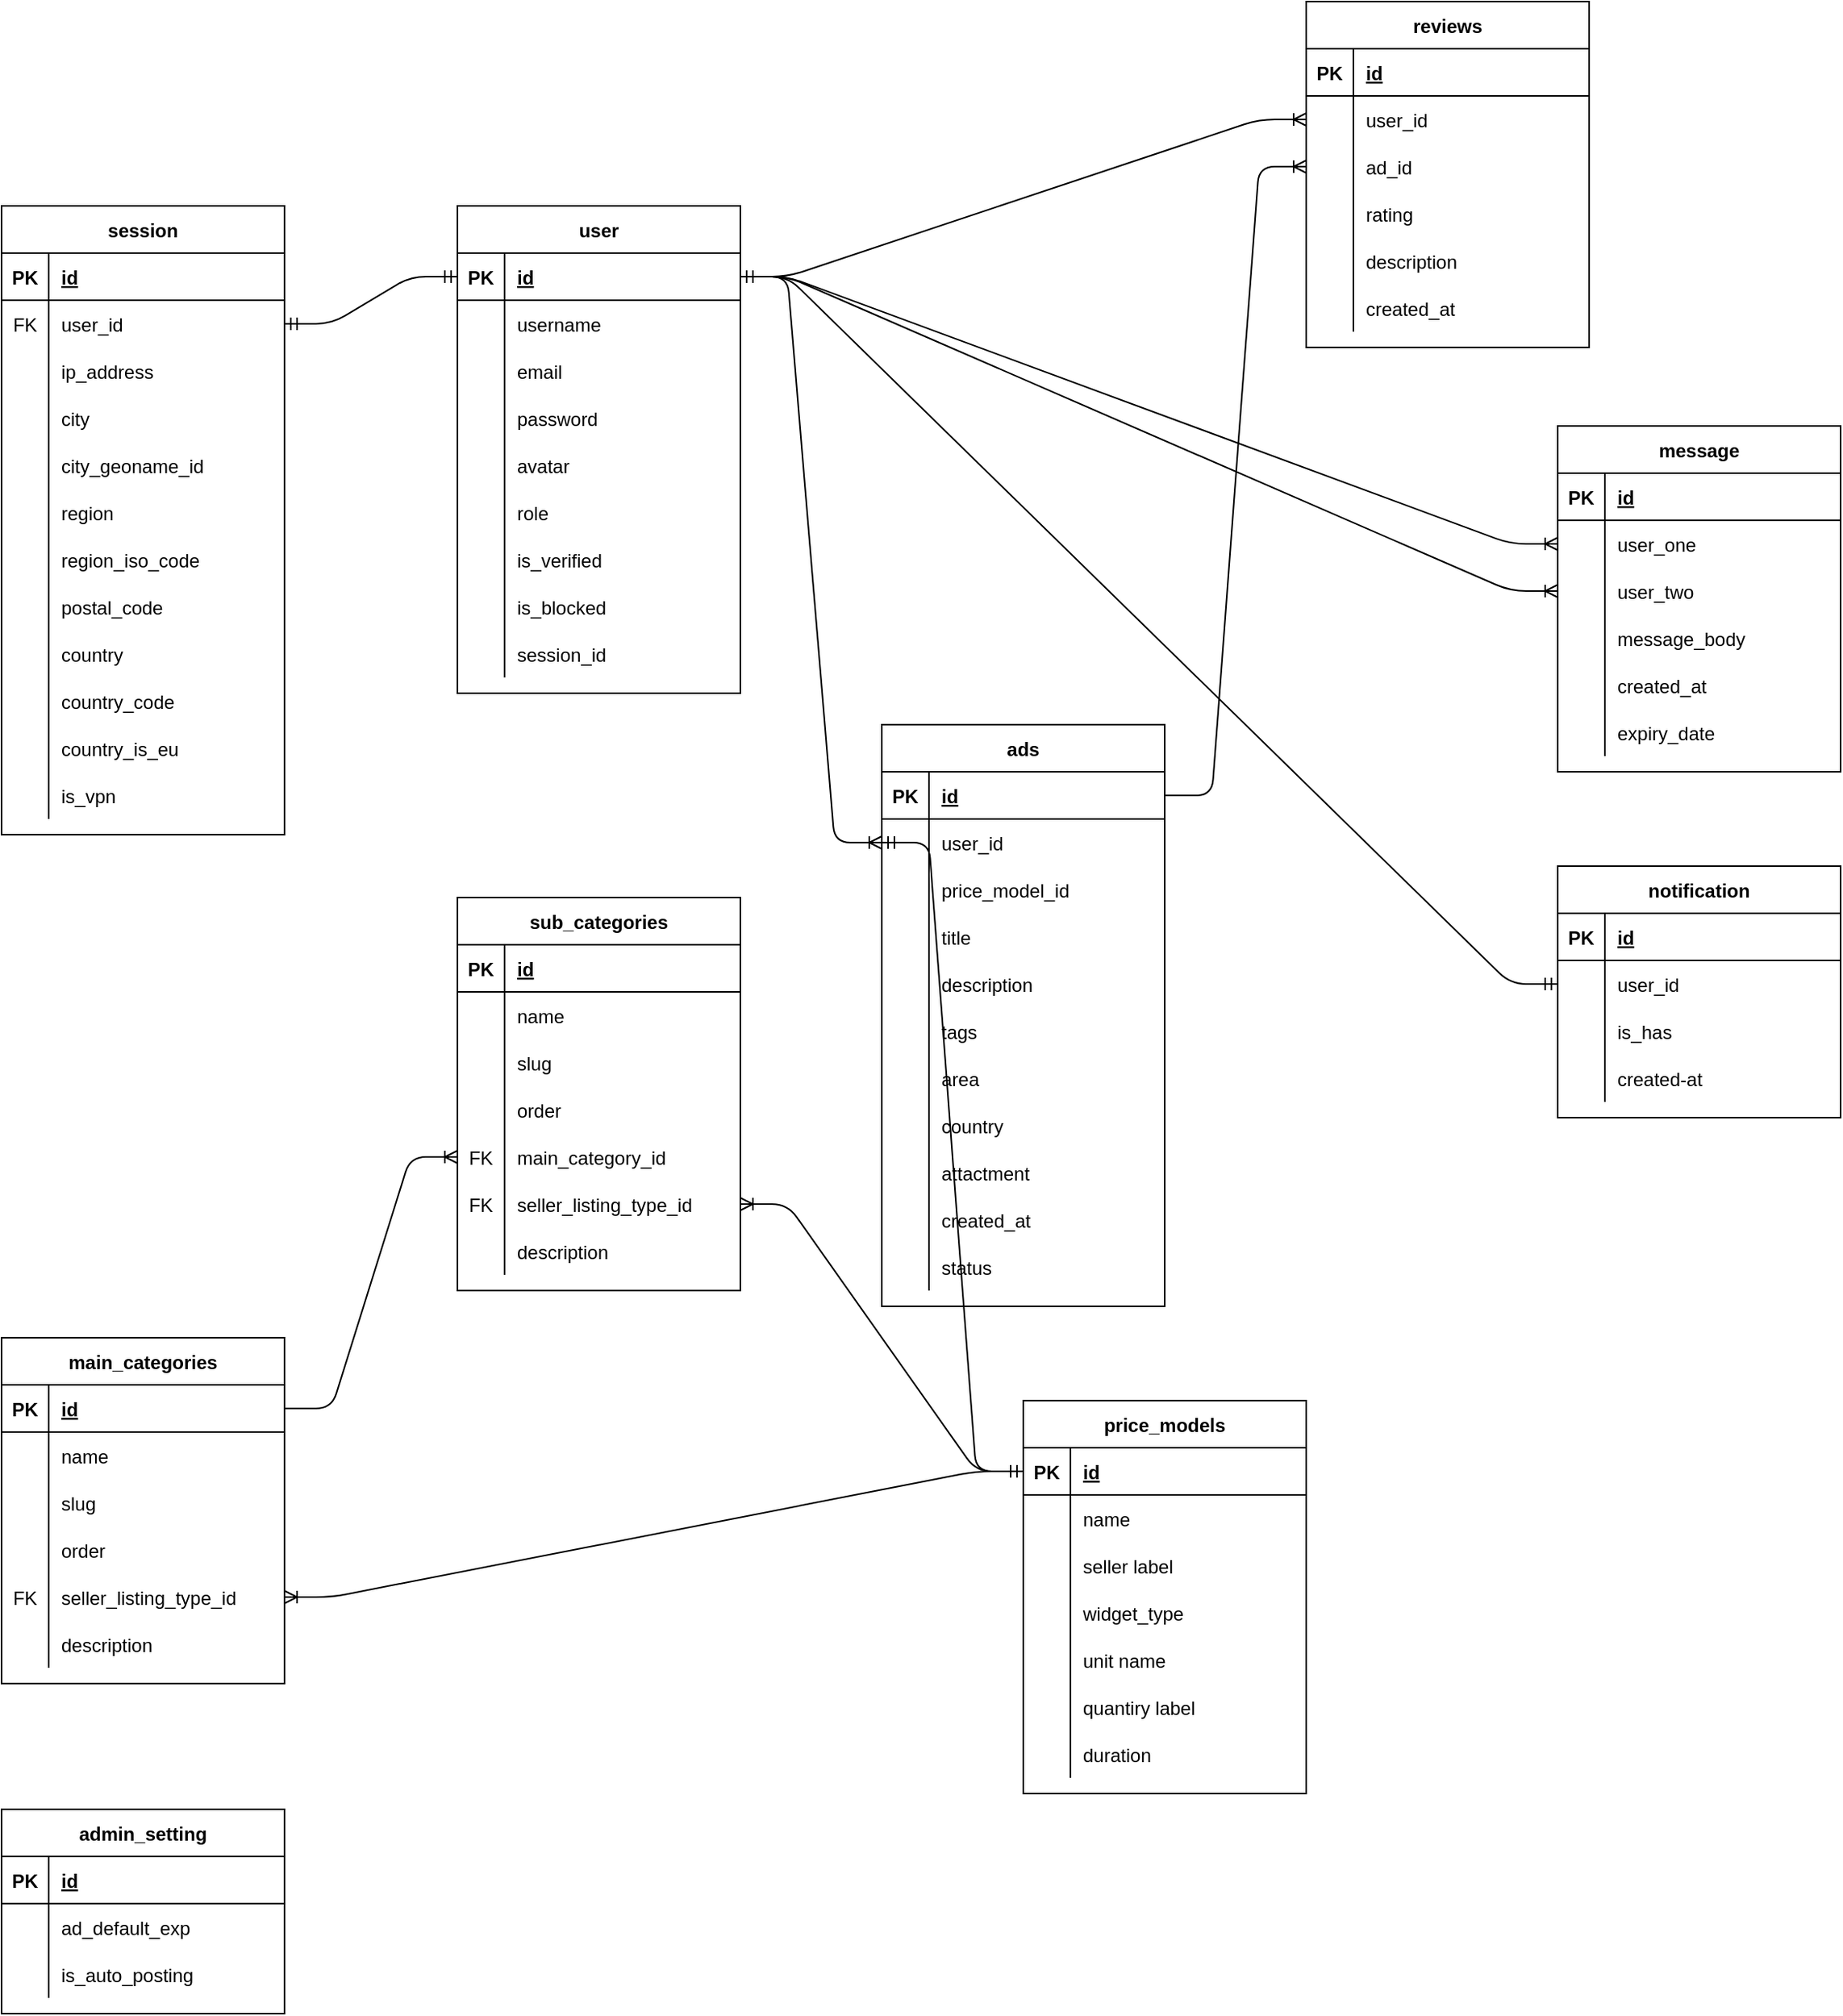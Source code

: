 <mxfile version="14.1.8" type="device"><diagram id="Zza8TFYtQo56CnnCIj9e" name="Page-1"><mxGraphModel dx="981" dy="567" grid="1" gridSize="10" guides="1" tooltips="1" connect="1" arrows="1" fold="1" page="1" pageScale="1" pageWidth="3300" pageHeight="2339" math="0" shadow="0"><root><mxCell id="0"/><mxCell id="1" parent="0"/><mxCell id="sV8E2KgQmdAADxLgh2By-1" value="user" style="shape=table;startSize=30;container=1;collapsible=1;childLayout=tableLayout;fixedRows=1;rowLines=0;fontStyle=1;align=center;resizeLast=1;" parent="1" vertex="1"><mxGeometry x="390" y="190" width="180" height="310" as="geometry"/></mxCell><mxCell id="sV8E2KgQmdAADxLgh2By-2" value="" style="shape=partialRectangle;collapsible=0;dropTarget=0;pointerEvents=0;fillColor=none;top=0;left=0;bottom=1;right=0;points=[[0,0.5],[1,0.5]];portConstraint=eastwest;" parent="sV8E2KgQmdAADxLgh2By-1" vertex="1"><mxGeometry y="30" width="180" height="30" as="geometry"/></mxCell><mxCell id="sV8E2KgQmdAADxLgh2By-3" value="PK" style="shape=partialRectangle;connectable=0;fillColor=none;top=0;left=0;bottom=0;right=0;fontStyle=1;overflow=hidden;" parent="sV8E2KgQmdAADxLgh2By-2" vertex="1"><mxGeometry width="30" height="30" as="geometry"/></mxCell><mxCell id="sV8E2KgQmdAADxLgh2By-4" value="id" style="shape=partialRectangle;connectable=0;fillColor=none;top=0;left=0;bottom=0;right=0;align=left;spacingLeft=6;fontStyle=5;overflow=hidden;" parent="sV8E2KgQmdAADxLgh2By-2" vertex="1"><mxGeometry x="30" width="150" height="30" as="geometry"/></mxCell><mxCell id="sV8E2KgQmdAADxLgh2By-5" value="" style="shape=partialRectangle;collapsible=0;dropTarget=0;pointerEvents=0;fillColor=none;top=0;left=0;bottom=0;right=0;points=[[0,0.5],[1,0.5]];portConstraint=eastwest;" parent="sV8E2KgQmdAADxLgh2By-1" vertex="1"><mxGeometry y="60" width="180" height="30" as="geometry"/></mxCell><mxCell id="sV8E2KgQmdAADxLgh2By-6" value="" style="shape=partialRectangle;connectable=0;fillColor=none;top=0;left=0;bottom=0;right=0;editable=1;overflow=hidden;" parent="sV8E2KgQmdAADxLgh2By-5" vertex="1"><mxGeometry width="30" height="30" as="geometry"/></mxCell><mxCell id="sV8E2KgQmdAADxLgh2By-7" value="username" style="shape=partialRectangle;connectable=0;fillColor=none;top=0;left=0;bottom=0;right=0;align=left;spacingLeft=6;overflow=hidden;" parent="sV8E2KgQmdAADxLgh2By-5" vertex="1"><mxGeometry x="30" width="150" height="30" as="geometry"/></mxCell><mxCell id="sV8E2KgQmdAADxLgh2By-8" value="" style="shape=partialRectangle;collapsible=0;dropTarget=0;pointerEvents=0;fillColor=none;top=0;left=0;bottom=0;right=0;points=[[0,0.5],[1,0.5]];portConstraint=eastwest;" parent="sV8E2KgQmdAADxLgh2By-1" vertex="1"><mxGeometry y="90" width="180" height="30" as="geometry"/></mxCell><mxCell id="sV8E2KgQmdAADxLgh2By-9" value="" style="shape=partialRectangle;connectable=0;fillColor=none;top=0;left=0;bottom=0;right=0;editable=1;overflow=hidden;" parent="sV8E2KgQmdAADxLgh2By-8" vertex="1"><mxGeometry width="30" height="30" as="geometry"/></mxCell><mxCell id="sV8E2KgQmdAADxLgh2By-10" value="email" style="shape=partialRectangle;connectable=0;fillColor=none;top=0;left=0;bottom=0;right=0;align=left;spacingLeft=6;overflow=hidden;" parent="sV8E2KgQmdAADxLgh2By-8" vertex="1"><mxGeometry x="30" width="150" height="30" as="geometry"/></mxCell><mxCell id="sV8E2KgQmdAADxLgh2By-11" value="" style="shape=partialRectangle;collapsible=0;dropTarget=0;pointerEvents=0;fillColor=none;top=0;left=0;bottom=0;right=0;points=[[0,0.5],[1,0.5]];portConstraint=eastwest;" parent="sV8E2KgQmdAADxLgh2By-1" vertex="1"><mxGeometry y="120" width="180" height="30" as="geometry"/></mxCell><mxCell id="sV8E2KgQmdAADxLgh2By-12" value="" style="shape=partialRectangle;connectable=0;fillColor=none;top=0;left=0;bottom=0;right=0;editable=1;overflow=hidden;" parent="sV8E2KgQmdAADxLgh2By-11" vertex="1"><mxGeometry width="30" height="30" as="geometry"/></mxCell><mxCell id="sV8E2KgQmdAADxLgh2By-13" value="password" style="shape=partialRectangle;connectable=0;fillColor=none;top=0;left=0;bottom=0;right=0;align=left;spacingLeft=6;overflow=hidden;" parent="sV8E2KgQmdAADxLgh2By-11" vertex="1"><mxGeometry x="30" width="150" height="30" as="geometry"/></mxCell><mxCell id="sV8E2KgQmdAADxLgh2By-14" value="" style="shape=partialRectangle;collapsible=0;dropTarget=0;pointerEvents=0;fillColor=none;top=0;left=0;bottom=0;right=0;points=[[0,0.5],[1,0.5]];portConstraint=eastwest;" parent="sV8E2KgQmdAADxLgh2By-1" vertex="1"><mxGeometry y="150" width="180" height="30" as="geometry"/></mxCell><mxCell id="sV8E2KgQmdAADxLgh2By-15" value="" style="shape=partialRectangle;connectable=0;fillColor=none;top=0;left=0;bottom=0;right=0;editable=1;overflow=hidden;" parent="sV8E2KgQmdAADxLgh2By-14" vertex="1"><mxGeometry width="30" height="30" as="geometry"/></mxCell><mxCell id="sV8E2KgQmdAADxLgh2By-16" value="avatar" style="shape=partialRectangle;connectable=0;fillColor=none;top=0;left=0;bottom=0;right=0;align=left;spacingLeft=6;overflow=hidden;" parent="sV8E2KgQmdAADxLgh2By-14" vertex="1"><mxGeometry x="30" width="150" height="30" as="geometry"/></mxCell><mxCell id="sV8E2KgQmdAADxLgh2By-17" value="" style="shape=partialRectangle;collapsible=0;dropTarget=0;pointerEvents=0;fillColor=none;top=0;left=0;bottom=0;right=0;points=[[0,0.5],[1,0.5]];portConstraint=eastwest;" parent="sV8E2KgQmdAADxLgh2By-1" vertex="1"><mxGeometry y="180" width="180" height="30" as="geometry"/></mxCell><mxCell id="sV8E2KgQmdAADxLgh2By-18" value="" style="shape=partialRectangle;connectable=0;fillColor=none;top=0;left=0;bottom=0;right=0;editable=1;overflow=hidden;" parent="sV8E2KgQmdAADxLgh2By-17" vertex="1"><mxGeometry width="30" height="30" as="geometry"/></mxCell><mxCell id="sV8E2KgQmdAADxLgh2By-19" value="role" style="shape=partialRectangle;connectable=0;fillColor=none;top=0;left=0;bottom=0;right=0;align=left;spacingLeft=6;overflow=hidden;" parent="sV8E2KgQmdAADxLgh2By-17" vertex="1"><mxGeometry x="30" width="150" height="30" as="geometry"/></mxCell><mxCell id="sV8E2KgQmdAADxLgh2By-20" value="" style="shape=partialRectangle;collapsible=0;dropTarget=0;pointerEvents=0;fillColor=none;top=0;left=0;bottom=0;right=0;points=[[0,0.5],[1,0.5]];portConstraint=eastwest;" parent="sV8E2KgQmdAADxLgh2By-1" vertex="1"><mxGeometry y="210" width="180" height="30" as="geometry"/></mxCell><mxCell id="sV8E2KgQmdAADxLgh2By-21" value="" style="shape=partialRectangle;connectable=0;fillColor=none;top=0;left=0;bottom=0;right=0;editable=1;overflow=hidden;" parent="sV8E2KgQmdAADxLgh2By-20" vertex="1"><mxGeometry width="30" height="30" as="geometry"/></mxCell><mxCell id="sV8E2KgQmdAADxLgh2By-22" value="is_verified" style="shape=partialRectangle;connectable=0;fillColor=none;top=0;left=0;bottom=0;right=0;align=left;spacingLeft=6;overflow=hidden;" parent="sV8E2KgQmdAADxLgh2By-20" vertex="1"><mxGeometry x="30" width="150" height="30" as="geometry"/></mxCell><mxCell id="sV8E2KgQmdAADxLgh2By-37" value="" style="shape=partialRectangle;collapsible=0;dropTarget=0;pointerEvents=0;fillColor=none;top=0;left=0;bottom=0;right=0;points=[[0,0.5],[1,0.5]];portConstraint=eastwest;" parent="sV8E2KgQmdAADxLgh2By-1" vertex="1"><mxGeometry y="240" width="180" height="30" as="geometry"/></mxCell><mxCell id="sV8E2KgQmdAADxLgh2By-38" value="" style="shape=partialRectangle;connectable=0;fillColor=none;top=0;left=0;bottom=0;right=0;editable=1;overflow=hidden;" parent="sV8E2KgQmdAADxLgh2By-37" vertex="1"><mxGeometry width="30" height="30" as="geometry"/></mxCell><mxCell id="sV8E2KgQmdAADxLgh2By-39" value="is_blocked" style="shape=partialRectangle;connectable=0;fillColor=none;top=0;left=0;bottom=0;right=0;align=left;spacingLeft=6;overflow=hidden;" parent="sV8E2KgQmdAADxLgh2By-37" vertex="1"><mxGeometry x="30" width="150" height="30" as="geometry"/></mxCell><mxCell id="sV8E2KgQmdAADxLgh2By-101" value="" style="shape=partialRectangle;collapsible=0;dropTarget=0;pointerEvents=0;fillColor=none;top=0;left=0;bottom=0;right=0;points=[[0,0.5],[1,0.5]];portConstraint=eastwest;" parent="sV8E2KgQmdAADxLgh2By-1" vertex="1"><mxGeometry y="270" width="180" height="30" as="geometry"/></mxCell><mxCell id="sV8E2KgQmdAADxLgh2By-102" value="" style="shape=partialRectangle;connectable=0;fillColor=none;top=0;left=0;bottom=0;right=0;editable=1;overflow=hidden;" parent="sV8E2KgQmdAADxLgh2By-101" vertex="1"><mxGeometry width="30" height="30" as="geometry"/></mxCell><mxCell id="sV8E2KgQmdAADxLgh2By-103" value="session_id" style="shape=partialRectangle;connectable=0;fillColor=none;top=0;left=0;bottom=0;right=0;align=left;spacingLeft=6;overflow=hidden;" parent="sV8E2KgQmdAADxLgh2By-101" vertex="1"><mxGeometry x="30" width="150" height="30" as="geometry"/></mxCell><mxCell id="sV8E2KgQmdAADxLgh2By-40" value="session" style="shape=table;startSize=30;container=1;collapsible=1;childLayout=tableLayout;fixedRows=1;rowLines=0;fontStyle=1;align=center;resizeLast=1;" parent="1" vertex="1"><mxGeometry x="100" y="190" width="180" height="400" as="geometry"/></mxCell><mxCell id="sV8E2KgQmdAADxLgh2By-41" value="" style="shape=partialRectangle;collapsible=0;dropTarget=0;pointerEvents=0;fillColor=none;top=0;left=0;bottom=1;right=0;points=[[0,0.5],[1,0.5]];portConstraint=eastwest;" parent="sV8E2KgQmdAADxLgh2By-40" vertex="1"><mxGeometry y="30" width="180" height="30" as="geometry"/></mxCell><mxCell id="sV8E2KgQmdAADxLgh2By-42" value="PK" style="shape=partialRectangle;connectable=0;fillColor=none;top=0;left=0;bottom=0;right=0;fontStyle=1;overflow=hidden;" parent="sV8E2KgQmdAADxLgh2By-41" vertex="1"><mxGeometry width="30" height="30" as="geometry"/></mxCell><mxCell id="sV8E2KgQmdAADxLgh2By-43" value="id" style="shape=partialRectangle;connectable=0;fillColor=none;top=0;left=0;bottom=0;right=0;align=left;spacingLeft=6;fontStyle=5;overflow=hidden;" parent="sV8E2KgQmdAADxLgh2By-41" vertex="1"><mxGeometry x="30" width="150" height="30" as="geometry"/></mxCell><mxCell id="sV8E2KgQmdAADxLgh2By-81" value="" style="shape=partialRectangle;collapsible=0;dropTarget=0;pointerEvents=0;fillColor=none;top=0;left=0;bottom=0;right=0;points=[[0,0.5],[1,0.5]];portConstraint=eastwest;" parent="sV8E2KgQmdAADxLgh2By-40" vertex="1"><mxGeometry y="60" width="180" height="30" as="geometry"/></mxCell><mxCell id="sV8E2KgQmdAADxLgh2By-82" value="FK" style="shape=partialRectangle;connectable=0;fillColor=none;top=0;left=0;bottom=0;right=0;editable=1;overflow=hidden;" parent="sV8E2KgQmdAADxLgh2By-81" vertex="1"><mxGeometry width="30" height="30" as="geometry"/></mxCell><mxCell id="sV8E2KgQmdAADxLgh2By-83" value="user_id" style="shape=partialRectangle;connectable=0;fillColor=none;top=0;left=0;bottom=0;right=0;align=left;spacingLeft=6;overflow=hidden;" parent="sV8E2KgQmdAADxLgh2By-81" vertex="1"><mxGeometry x="30" width="150" height="30" as="geometry"/></mxCell><mxCell id="sV8E2KgQmdAADxLgh2By-44" value="" style="shape=partialRectangle;collapsible=0;dropTarget=0;pointerEvents=0;fillColor=none;top=0;left=0;bottom=0;right=0;points=[[0,0.5],[1,0.5]];portConstraint=eastwest;" parent="sV8E2KgQmdAADxLgh2By-40" vertex="1"><mxGeometry y="90" width="180" height="30" as="geometry"/></mxCell><mxCell id="sV8E2KgQmdAADxLgh2By-45" value="" style="shape=partialRectangle;connectable=0;fillColor=none;top=0;left=0;bottom=0;right=0;editable=1;overflow=hidden;" parent="sV8E2KgQmdAADxLgh2By-44" vertex="1"><mxGeometry width="30" height="30" as="geometry"/></mxCell><mxCell id="sV8E2KgQmdAADxLgh2By-46" value="ip_address" style="shape=partialRectangle;connectable=0;fillColor=none;top=0;left=0;bottom=0;right=0;align=left;spacingLeft=6;overflow=hidden;" parent="sV8E2KgQmdAADxLgh2By-44" vertex="1"><mxGeometry x="30" width="150" height="30" as="geometry"/></mxCell><mxCell id="sV8E2KgQmdAADxLgh2By-47" value="" style="shape=partialRectangle;collapsible=0;dropTarget=0;pointerEvents=0;fillColor=none;top=0;left=0;bottom=0;right=0;points=[[0,0.5],[1,0.5]];portConstraint=eastwest;" parent="sV8E2KgQmdAADxLgh2By-40" vertex="1"><mxGeometry y="120" width="180" height="30" as="geometry"/></mxCell><mxCell id="sV8E2KgQmdAADxLgh2By-48" value="" style="shape=partialRectangle;connectable=0;fillColor=none;top=0;left=0;bottom=0;right=0;editable=1;overflow=hidden;" parent="sV8E2KgQmdAADxLgh2By-47" vertex="1"><mxGeometry width="30" height="30" as="geometry"/></mxCell><mxCell id="sV8E2KgQmdAADxLgh2By-49" value="city" style="shape=partialRectangle;connectable=0;fillColor=none;top=0;left=0;bottom=0;right=0;align=left;spacingLeft=6;overflow=hidden;" parent="sV8E2KgQmdAADxLgh2By-47" vertex="1"><mxGeometry x="30" width="150" height="30" as="geometry"/></mxCell><mxCell id="sV8E2KgQmdAADxLgh2By-56" value="" style="shape=partialRectangle;collapsible=0;dropTarget=0;pointerEvents=0;fillColor=none;top=0;left=0;bottom=0;right=0;points=[[0,0.5],[1,0.5]];portConstraint=eastwest;" parent="sV8E2KgQmdAADxLgh2By-40" vertex="1"><mxGeometry y="150" width="180" height="30" as="geometry"/></mxCell><mxCell id="sV8E2KgQmdAADxLgh2By-57" value="" style="shape=partialRectangle;connectable=0;fillColor=none;top=0;left=0;bottom=0;right=0;editable=1;overflow=hidden;" parent="sV8E2KgQmdAADxLgh2By-56" vertex="1"><mxGeometry width="30" height="30" as="geometry"/></mxCell><mxCell id="sV8E2KgQmdAADxLgh2By-58" value="city_geoname_id" style="shape=partialRectangle;connectable=0;fillColor=none;top=0;left=0;bottom=0;right=0;align=left;spacingLeft=6;overflow=hidden;" parent="sV8E2KgQmdAADxLgh2By-56" vertex="1"><mxGeometry x="30" width="150" height="30" as="geometry"/></mxCell><mxCell id="sV8E2KgQmdAADxLgh2By-89" value="" style="shape=partialRectangle;collapsible=0;dropTarget=0;pointerEvents=0;fillColor=none;top=0;left=0;bottom=0;right=0;points=[[0,0.5],[1,0.5]];portConstraint=eastwest;" parent="sV8E2KgQmdAADxLgh2By-40" vertex="1"><mxGeometry y="180" width="180" height="30" as="geometry"/></mxCell><mxCell id="sV8E2KgQmdAADxLgh2By-90" value="" style="shape=partialRectangle;connectable=0;fillColor=none;top=0;left=0;bottom=0;right=0;editable=1;overflow=hidden;" parent="sV8E2KgQmdAADxLgh2By-89" vertex="1"><mxGeometry width="30" height="30" as="geometry"/></mxCell><mxCell id="sV8E2KgQmdAADxLgh2By-91" value="region" style="shape=partialRectangle;connectable=0;fillColor=none;top=0;left=0;bottom=0;right=0;align=left;spacingLeft=6;overflow=hidden;" parent="sV8E2KgQmdAADxLgh2By-89" vertex="1"><mxGeometry x="30" width="150" height="30" as="geometry"/></mxCell><mxCell id="sV8E2KgQmdAADxLgh2By-59" value="" style="shape=partialRectangle;collapsible=0;dropTarget=0;pointerEvents=0;fillColor=none;top=0;left=0;bottom=0;right=0;points=[[0,0.5],[1,0.5]];portConstraint=eastwest;" parent="sV8E2KgQmdAADxLgh2By-40" vertex="1"><mxGeometry y="210" width="180" height="30" as="geometry"/></mxCell><mxCell id="sV8E2KgQmdAADxLgh2By-60" value="" style="shape=partialRectangle;connectable=0;fillColor=none;top=0;left=0;bottom=0;right=0;editable=1;overflow=hidden;" parent="sV8E2KgQmdAADxLgh2By-59" vertex="1"><mxGeometry width="30" height="30" as="geometry"/></mxCell><mxCell id="sV8E2KgQmdAADxLgh2By-61" value="region_iso_code" style="shape=partialRectangle;connectable=0;fillColor=none;top=0;left=0;bottom=0;right=0;align=left;spacingLeft=6;overflow=hidden;" parent="sV8E2KgQmdAADxLgh2By-59" vertex="1"><mxGeometry x="30" width="150" height="30" as="geometry"/></mxCell><mxCell id="sV8E2KgQmdAADxLgh2By-84" value="" style="shape=partialRectangle;collapsible=0;dropTarget=0;pointerEvents=0;fillColor=none;top=0;left=0;bottom=0;right=0;points=[[0,0.5],[1,0.5]];portConstraint=eastwest;" parent="sV8E2KgQmdAADxLgh2By-40" vertex="1"><mxGeometry y="240" width="180" height="30" as="geometry"/></mxCell><mxCell id="sV8E2KgQmdAADxLgh2By-85" value="" style="shape=partialRectangle;connectable=0;fillColor=none;top=0;left=0;bottom=0;right=0;editable=1;overflow=hidden;" parent="sV8E2KgQmdAADxLgh2By-84" vertex="1"><mxGeometry width="30" height="30" as="geometry"/></mxCell><mxCell id="sV8E2KgQmdAADxLgh2By-86" value="postal_code" style="shape=partialRectangle;connectable=0;fillColor=none;top=0;left=0;bottom=0;right=0;align=left;spacingLeft=6;overflow=hidden;" parent="sV8E2KgQmdAADxLgh2By-84" vertex="1"><mxGeometry x="30" width="150" height="30" as="geometry"/></mxCell><mxCell id="sV8E2KgQmdAADxLgh2By-92" value="" style="shape=partialRectangle;collapsible=0;dropTarget=0;pointerEvents=0;fillColor=none;top=0;left=0;bottom=0;right=0;points=[[0,0.5],[1,0.5]];portConstraint=eastwest;" parent="sV8E2KgQmdAADxLgh2By-40" vertex="1"><mxGeometry y="270" width="180" height="30" as="geometry"/></mxCell><mxCell id="sV8E2KgQmdAADxLgh2By-93" value="" style="shape=partialRectangle;connectable=0;fillColor=none;top=0;left=0;bottom=0;right=0;editable=1;overflow=hidden;" parent="sV8E2KgQmdAADxLgh2By-92" vertex="1"><mxGeometry width="30" height="30" as="geometry"/></mxCell><mxCell id="sV8E2KgQmdAADxLgh2By-94" value="country" style="shape=partialRectangle;connectable=0;fillColor=none;top=0;left=0;bottom=0;right=0;align=left;spacingLeft=6;overflow=hidden;" parent="sV8E2KgQmdAADxLgh2By-92" vertex="1"><mxGeometry x="30" width="150" height="30" as="geometry"/></mxCell><mxCell id="sV8E2KgQmdAADxLgh2By-95" value="" style="shape=partialRectangle;collapsible=0;dropTarget=0;pointerEvents=0;fillColor=none;top=0;left=0;bottom=0;right=0;points=[[0,0.5],[1,0.5]];portConstraint=eastwest;" parent="sV8E2KgQmdAADxLgh2By-40" vertex="1"><mxGeometry y="300" width="180" height="30" as="geometry"/></mxCell><mxCell id="sV8E2KgQmdAADxLgh2By-96" value="" style="shape=partialRectangle;connectable=0;fillColor=none;top=0;left=0;bottom=0;right=0;editable=1;overflow=hidden;" parent="sV8E2KgQmdAADxLgh2By-95" vertex="1"><mxGeometry width="30" height="30" as="geometry"/></mxCell><mxCell id="sV8E2KgQmdAADxLgh2By-97" value="country_code" style="shape=partialRectangle;connectable=0;fillColor=none;top=0;left=0;bottom=0;right=0;align=left;spacingLeft=6;overflow=hidden;" parent="sV8E2KgQmdAADxLgh2By-95" vertex="1"><mxGeometry x="30" width="150" height="30" as="geometry"/></mxCell><mxCell id="sV8E2KgQmdAADxLgh2By-98" value="" style="shape=partialRectangle;collapsible=0;dropTarget=0;pointerEvents=0;fillColor=none;top=0;left=0;bottom=0;right=0;points=[[0,0.5],[1,0.5]];portConstraint=eastwest;" parent="sV8E2KgQmdAADxLgh2By-40" vertex="1"><mxGeometry y="330" width="180" height="30" as="geometry"/></mxCell><mxCell id="sV8E2KgQmdAADxLgh2By-99" value="" style="shape=partialRectangle;connectable=0;fillColor=none;top=0;left=0;bottom=0;right=0;editable=1;overflow=hidden;" parent="sV8E2KgQmdAADxLgh2By-98" vertex="1"><mxGeometry width="30" height="30" as="geometry"/></mxCell><mxCell id="sV8E2KgQmdAADxLgh2By-100" value="country_is_eu" style="shape=partialRectangle;connectable=0;fillColor=none;top=0;left=0;bottom=0;right=0;align=left;spacingLeft=6;overflow=hidden;" parent="sV8E2KgQmdAADxLgh2By-98" vertex="1"><mxGeometry x="30" width="150" height="30" as="geometry"/></mxCell><mxCell id="sV8E2KgQmdAADxLgh2By-50" value="" style="shape=partialRectangle;collapsible=0;dropTarget=0;pointerEvents=0;fillColor=none;top=0;left=0;bottom=0;right=0;points=[[0,0.5],[1,0.5]];portConstraint=eastwest;" parent="sV8E2KgQmdAADxLgh2By-40" vertex="1"><mxGeometry y="360" width="180" height="30" as="geometry"/></mxCell><mxCell id="sV8E2KgQmdAADxLgh2By-51" value="" style="shape=partialRectangle;connectable=0;fillColor=none;top=0;left=0;bottom=0;right=0;editable=1;overflow=hidden;" parent="sV8E2KgQmdAADxLgh2By-50" vertex="1"><mxGeometry width="30" height="30" as="geometry"/></mxCell><mxCell id="sV8E2KgQmdAADxLgh2By-52" value="is_vpn" style="shape=partialRectangle;connectable=0;fillColor=none;top=0;left=0;bottom=0;right=0;align=left;spacingLeft=6;overflow=hidden;" parent="sV8E2KgQmdAADxLgh2By-50" vertex="1"><mxGeometry x="30" width="150" height="30" as="geometry"/></mxCell><mxCell id="sV8E2KgQmdAADxLgh2By-87" value="" style="edgeStyle=entityRelationEdgeStyle;fontSize=12;html=1;endArrow=ERmandOne;startArrow=ERmandOne;entryX=0;entryY=0.5;entryDx=0;entryDy=0;exitX=1;exitY=0.5;exitDx=0;exitDy=0;" parent="1" source="sV8E2KgQmdAADxLgh2By-81" target="sV8E2KgQmdAADxLgh2By-2" edge="1"><mxGeometry width="100" height="100" relative="1" as="geometry"><mxPoint x="290" y="450" as="sourcePoint"/><mxPoint x="390" y="350" as="targetPoint"/></mxGeometry></mxCell><mxCell id="sV8E2KgQmdAADxLgh2By-104" value="main_categories" style="shape=table;startSize=30;container=1;collapsible=1;childLayout=tableLayout;fixedRows=1;rowLines=0;fontStyle=1;align=center;resizeLast=1;" parent="1" vertex="1"><mxGeometry x="100" y="910" width="180" height="220" as="geometry"/></mxCell><mxCell id="sV8E2KgQmdAADxLgh2By-105" value="" style="shape=partialRectangle;collapsible=0;dropTarget=0;pointerEvents=0;fillColor=none;top=0;left=0;bottom=1;right=0;points=[[0,0.5],[1,0.5]];portConstraint=eastwest;" parent="sV8E2KgQmdAADxLgh2By-104" vertex="1"><mxGeometry y="30" width="180" height="30" as="geometry"/></mxCell><mxCell id="sV8E2KgQmdAADxLgh2By-106" value="PK" style="shape=partialRectangle;connectable=0;fillColor=none;top=0;left=0;bottom=0;right=0;fontStyle=1;overflow=hidden;" parent="sV8E2KgQmdAADxLgh2By-105" vertex="1"><mxGeometry width="30" height="30" as="geometry"/></mxCell><mxCell id="sV8E2KgQmdAADxLgh2By-107" value="id" style="shape=partialRectangle;connectable=0;fillColor=none;top=0;left=0;bottom=0;right=0;align=left;spacingLeft=6;fontStyle=5;overflow=hidden;" parent="sV8E2KgQmdAADxLgh2By-105" vertex="1"><mxGeometry x="30" width="150" height="30" as="geometry"/></mxCell><mxCell id="sV8E2KgQmdAADxLgh2By-108" value="" style="shape=partialRectangle;collapsible=0;dropTarget=0;pointerEvents=0;fillColor=none;top=0;left=0;bottom=0;right=0;points=[[0,0.5],[1,0.5]];portConstraint=eastwest;" parent="sV8E2KgQmdAADxLgh2By-104" vertex="1"><mxGeometry y="60" width="180" height="30" as="geometry"/></mxCell><mxCell id="sV8E2KgQmdAADxLgh2By-109" value="" style="shape=partialRectangle;connectable=0;fillColor=none;top=0;left=0;bottom=0;right=0;editable=1;overflow=hidden;" parent="sV8E2KgQmdAADxLgh2By-108" vertex="1"><mxGeometry width="30" height="30" as="geometry"/></mxCell><mxCell id="sV8E2KgQmdAADxLgh2By-110" value="name" style="shape=partialRectangle;connectable=0;fillColor=none;top=0;left=0;bottom=0;right=0;align=left;spacingLeft=6;overflow=hidden;" parent="sV8E2KgQmdAADxLgh2By-108" vertex="1"><mxGeometry x="30" width="150" height="30" as="geometry"/></mxCell><mxCell id="sV8E2KgQmdAADxLgh2By-111" value="" style="shape=partialRectangle;collapsible=0;dropTarget=0;pointerEvents=0;fillColor=none;top=0;left=0;bottom=0;right=0;points=[[0,0.5],[1,0.5]];portConstraint=eastwest;" parent="sV8E2KgQmdAADxLgh2By-104" vertex="1"><mxGeometry y="90" width="180" height="30" as="geometry"/></mxCell><mxCell id="sV8E2KgQmdAADxLgh2By-112" value="" style="shape=partialRectangle;connectable=0;fillColor=none;top=0;left=0;bottom=0;right=0;editable=1;overflow=hidden;" parent="sV8E2KgQmdAADxLgh2By-111" vertex="1"><mxGeometry width="30" height="30" as="geometry"/></mxCell><mxCell id="sV8E2KgQmdAADxLgh2By-113" value="slug" style="shape=partialRectangle;connectable=0;fillColor=none;top=0;left=0;bottom=0;right=0;align=left;spacingLeft=6;overflow=hidden;" parent="sV8E2KgQmdAADxLgh2By-111" vertex="1"><mxGeometry x="30" width="150" height="30" as="geometry"/></mxCell><mxCell id="sV8E2KgQmdAADxLgh2By-114" value="" style="shape=partialRectangle;collapsible=0;dropTarget=0;pointerEvents=0;fillColor=none;top=0;left=0;bottom=0;right=0;points=[[0,0.5],[1,0.5]];portConstraint=eastwest;" parent="sV8E2KgQmdAADxLgh2By-104" vertex="1"><mxGeometry y="120" width="180" height="30" as="geometry"/></mxCell><mxCell id="sV8E2KgQmdAADxLgh2By-115" value="" style="shape=partialRectangle;connectable=0;fillColor=none;top=0;left=0;bottom=0;right=0;editable=1;overflow=hidden;" parent="sV8E2KgQmdAADxLgh2By-114" vertex="1"><mxGeometry width="30" height="30" as="geometry"/></mxCell><mxCell id="sV8E2KgQmdAADxLgh2By-116" value="order" style="shape=partialRectangle;connectable=0;fillColor=none;top=0;left=0;bottom=0;right=0;align=left;spacingLeft=6;overflow=hidden;" parent="sV8E2KgQmdAADxLgh2By-114" vertex="1"><mxGeometry x="30" width="150" height="30" as="geometry"/></mxCell><mxCell id="sV8E2KgQmdAADxLgh2By-117" value="" style="shape=partialRectangle;collapsible=0;dropTarget=0;pointerEvents=0;fillColor=none;top=0;left=0;bottom=0;right=0;points=[[0,0.5],[1,0.5]];portConstraint=eastwest;" parent="sV8E2KgQmdAADxLgh2By-104" vertex="1"><mxGeometry y="150" width="180" height="30" as="geometry"/></mxCell><mxCell id="sV8E2KgQmdAADxLgh2By-118" value="FK" style="shape=partialRectangle;connectable=0;fillColor=none;top=0;left=0;bottom=0;right=0;editable=1;overflow=hidden;" parent="sV8E2KgQmdAADxLgh2By-117" vertex="1"><mxGeometry width="30" height="30" as="geometry"/></mxCell><mxCell id="sV8E2KgQmdAADxLgh2By-119" value="seller_listing_type_id" style="shape=partialRectangle;connectable=0;fillColor=none;top=0;left=0;bottom=0;right=0;align=left;spacingLeft=6;overflow=hidden;" parent="sV8E2KgQmdAADxLgh2By-117" vertex="1"><mxGeometry x="30" width="150" height="30" as="geometry"/></mxCell><mxCell id="sV8E2KgQmdAADxLgh2By-120" value="" style="shape=partialRectangle;collapsible=0;dropTarget=0;pointerEvents=0;fillColor=none;top=0;left=0;bottom=0;right=0;points=[[0,0.5],[1,0.5]];portConstraint=eastwest;" parent="sV8E2KgQmdAADxLgh2By-104" vertex="1"><mxGeometry y="180" width="180" height="30" as="geometry"/></mxCell><mxCell id="sV8E2KgQmdAADxLgh2By-121" value="" style="shape=partialRectangle;connectable=0;fillColor=none;top=0;left=0;bottom=0;right=0;editable=1;overflow=hidden;" parent="sV8E2KgQmdAADxLgh2By-120" vertex="1"><mxGeometry width="30" height="30" as="geometry"/></mxCell><mxCell id="sV8E2KgQmdAADxLgh2By-122" value="description" style="shape=partialRectangle;connectable=0;fillColor=none;top=0;left=0;bottom=0;right=0;align=left;spacingLeft=6;overflow=hidden;" parent="sV8E2KgQmdAADxLgh2By-120" vertex="1"><mxGeometry x="30" width="150" height="30" as="geometry"/></mxCell><mxCell id="sV8E2KgQmdAADxLgh2By-137" value="" style="edgeStyle=entityRelationEdgeStyle;fontSize=12;html=1;endArrow=ERoneToMany;exitX=0;exitY=0.5;exitDx=0;exitDy=0;entryX=1;entryY=0.5;entryDx=0;entryDy=0;" parent="1" source="sV8E2KgQmdAADxLgh2By-178" target="sV8E2KgQmdAADxLgh2By-117" edge="1"><mxGeometry width="100" height="100" relative="1" as="geometry"><mxPoint x="660" y="945" as="sourcePoint"/><mxPoint x="410" y="840" as="targetPoint"/></mxGeometry></mxCell><mxCell id="sV8E2KgQmdAADxLgh2By-138" value="sub_categories" style="shape=table;startSize=30;container=1;collapsible=1;childLayout=tableLayout;fixedRows=1;rowLines=0;fontStyle=1;align=center;resizeLast=1;" parent="1" vertex="1"><mxGeometry x="390" y="630" width="180" height="250" as="geometry"/></mxCell><mxCell id="sV8E2KgQmdAADxLgh2By-139" value="" style="shape=partialRectangle;collapsible=0;dropTarget=0;pointerEvents=0;fillColor=none;top=0;left=0;bottom=1;right=0;points=[[0,0.5],[1,0.5]];portConstraint=eastwest;" parent="sV8E2KgQmdAADxLgh2By-138" vertex="1"><mxGeometry y="30" width="180" height="30" as="geometry"/></mxCell><mxCell id="sV8E2KgQmdAADxLgh2By-140" value="PK" style="shape=partialRectangle;connectable=0;fillColor=none;top=0;left=0;bottom=0;right=0;fontStyle=1;overflow=hidden;" parent="sV8E2KgQmdAADxLgh2By-139" vertex="1"><mxGeometry width="30" height="30" as="geometry"/></mxCell><mxCell id="sV8E2KgQmdAADxLgh2By-141" value="id" style="shape=partialRectangle;connectable=0;fillColor=none;top=0;left=0;bottom=0;right=0;align=left;spacingLeft=6;fontStyle=5;overflow=hidden;" parent="sV8E2KgQmdAADxLgh2By-139" vertex="1"><mxGeometry x="30" width="150" height="30" as="geometry"/></mxCell><mxCell id="sV8E2KgQmdAADxLgh2By-142" value="" style="shape=partialRectangle;collapsible=0;dropTarget=0;pointerEvents=0;fillColor=none;top=0;left=0;bottom=0;right=0;points=[[0,0.5],[1,0.5]];portConstraint=eastwest;" parent="sV8E2KgQmdAADxLgh2By-138" vertex="1"><mxGeometry y="60" width="180" height="30" as="geometry"/></mxCell><mxCell id="sV8E2KgQmdAADxLgh2By-143" value="" style="shape=partialRectangle;connectable=0;fillColor=none;top=0;left=0;bottom=0;right=0;editable=1;overflow=hidden;" parent="sV8E2KgQmdAADxLgh2By-142" vertex="1"><mxGeometry width="30" height="30" as="geometry"/></mxCell><mxCell id="sV8E2KgQmdAADxLgh2By-144" value="name" style="shape=partialRectangle;connectable=0;fillColor=none;top=0;left=0;bottom=0;right=0;align=left;spacingLeft=6;overflow=hidden;" parent="sV8E2KgQmdAADxLgh2By-142" vertex="1"><mxGeometry x="30" width="150" height="30" as="geometry"/></mxCell><mxCell id="sV8E2KgQmdAADxLgh2By-145" value="" style="shape=partialRectangle;collapsible=0;dropTarget=0;pointerEvents=0;fillColor=none;top=0;left=0;bottom=0;right=0;points=[[0,0.5],[1,0.5]];portConstraint=eastwest;" parent="sV8E2KgQmdAADxLgh2By-138" vertex="1"><mxGeometry y="90" width="180" height="30" as="geometry"/></mxCell><mxCell id="sV8E2KgQmdAADxLgh2By-146" value="" style="shape=partialRectangle;connectable=0;fillColor=none;top=0;left=0;bottom=0;right=0;editable=1;overflow=hidden;" parent="sV8E2KgQmdAADxLgh2By-145" vertex="1"><mxGeometry width="30" height="30" as="geometry"/></mxCell><mxCell id="sV8E2KgQmdAADxLgh2By-147" value="slug" style="shape=partialRectangle;connectable=0;fillColor=none;top=0;left=0;bottom=0;right=0;align=left;spacingLeft=6;overflow=hidden;" parent="sV8E2KgQmdAADxLgh2By-145" vertex="1"><mxGeometry x="30" width="150" height="30" as="geometry"/></mxCell><mxCell id="sV8E2KgQmdAADxLgh2By-148" value="" style="shape=partialRectangle;collapsible=0;dropTarget=0;pointerEvents=0;fillColor=none;top=0;left=0;bottom=0;right=0;points=[[0,0.5],[1,0.5]];portConstraint=eastwest;" parent="sV8E2KgQmdAADxLgh2By-138" vertex="1"><mxGeometry y="120" width="180" height="30" as="geometry"/></mxCell><mxCell id="sV8E2KgQmdAADxLgh2By-149" value="" style="shape=partialRectangle;connectable=0;fillColor=none;top=0;left=0;bottom=0;right=0;editable=1;overflow=hidden;" parent="sV8E2KgQmdAADxLgh2By-148" vertex="1"><mxGeometry width="30" height="30" as="geometry"/></mxCell><mxCell id="sV8E2KgQmdAADxLgh2By-150" value="order" style="shape=partialRectangle;connectable=0;fillColor=none;top=0;left=0;bottom=0;right=0;align=left;spacingLeft=6;overflow=hidden;" parent="sV8E2KgQmdAADxLgh2By-148" vertex="1"><mxGeometry x="30" width="150" height="30" as="geometry"/></mxCell><mxCell id="sV8E2KgQmdAADxLgh2By-157" value="" style="shape=partialRectangle;collapsible=0;dropTarget=0;pointerEvents=0;fillColor=none;top=0;left=0;bottom=0;right=0;points=[[0,0.5],[1,0.5]];portConstraint=eastwest;" parent="sV8E2KgQmdAADxLgh2By-138" vertex="1"><mxGeometry y="150" width="180" height="30" as="geometry"/></mxCell><mxCell id="sV8E2KgQmdAADxLgh2By-158" value="FK" style="shape=partialRectangle;connectable=0;fillColor=none;top=0;left=0;bottom=0;right=0;editable=1;overflow=hidden;" parent="sV8E2KgQmdAADxLgh2By-157" vertex="1"><mxGeometry width="30" height="30" as="geometry"/></mxCell><mxCell id="sV8E2KgQmdAADxLgh2By-159" value="main_category_id" style="shape=partialRectangle;connectable=0;fillColor=none;top=0;left=0;bottom=0;right=0;align=left;spacingLeft=6;overflow=hidden;" parent="sV8E2KgQmdAADxLgh2By-157" vertex="1"><mxGeometry x="30" width="150" height="30" as="geometry"/></mxCell><mxCell id="sV8E2KgQmdAADxLgh2By-151" value="" style="shape=partialRectangle;collapsible=0;dropTarget=0;pointerEvents=0;fillColor=none;top=0;left=0;bottom=0;right=0;points=[[0,0.5],[1,0.5]];portConstraint=eastwest;" parent="sV8E2KgQmdAADxLgh2By-138" vertex="1"><mxGeometry y="180" width="180" height="30" as="geometry"/></mxCell><mxCell id="sV8E2KgQmdAADxLgh2By-152" value="FK" style="shape=partialRectangle;connectable=0;fillColor=none;top=0;left=0;bottom=0;right=0;editable=1;overflow=hidden;" parent="sV8E2KgQmdAADxLgh2By-151" vertex="1"><mxGeometry width="30" height="30" as="geometry"/></mxCell><mxCell id="sV8E2KgQmdAADxLgh2By-153" value="seller_listing_type_id" style="shape=partialRectangle;connectable=0;fillColor=none;top=0;left=0;bottom=0;right=0;align=left;spacingLeft=6;overflow=hidden;" parent="sV8E2KgQmdAADxLgh2By-151" vertex="1"><mxGeometry x="30" width="150" height="30" as="geometry"/></mxCell><mxCell id="sV8E2KgQmdAADxLgh2By-154" value="" style="shape=partialRectangle;collapsible=0;dropTarget=0;pointerEvents=0;fillColor=none;top=0;left=0;bottom=0;right=0;points=[[0,0.5],[1,0.5]];portConstraint=eastwest;" parent="sV8E2KgQmdAADxLgh2By-138" vertex="1"><mxGeometry y="210" width="180" height="30" as="geometry"/></mxCell><mxCell id="sV8E2KgQmdAADxLgh2By-155" value="" style="shape=partialRectangle;connectable=0;fillColor=none;top=0;left=0;bottom=0;right=0;editable=1;overflow=hidden;" parent="sV8E2KgQmdAADxLgh2By-154" vertex="1"><mxGeometry width="30" height="30" as="geometry"/></mxCell><mxCell id="sV8E2KgQmdAADxLgh2By-156" value="description" style="shape=partialRectangle;connectable=0;fillColor=none;top=0;left=0;bottom=0;right=0;align=left;spacingLeft=6;overflow=hidden;" parent="sV8E2KgQmdAADxLgh2By-154" vertex="1"><mxGeometry x="30" width="150" height="30" as="geometry"/></mxCell><mxCell id="sV8E2KgQmdAADxLgh2By-160" value="" style="edgeStyle=entityRelationEdgeStyle;fontSize=12;html=1;endArrow=ERoneToMany;exitX=1;exitY=0.5;exitDx=0;exitDy=0;entryX=0;entryY=0.5;entryDx=0;entryDy=0;" parent="1" source="sV8E2KgQmdAADxLgh2By-105" target="sV8E2KgQmdAADxLgh2By-157" edge="1"><mxGeometry width="100" height="100" relative="1" as="geometry"><mxPoint x="370" y="830" as="sourcePoint"/><mxPoint x="470" y="730" as="targetPoint"/></mxGeometry></mxCell><mxCell id="sV8E2KgQmdAADxLgh2By-162" value="" style="edgeStyle=entityRelationEdgeStyle;fontSize=12;html=1;endArrow=ERoneToMany;exitX=0;exitY=0.5;exitDx=0;exitDy=0;" parent="1" source="sV8E2KgQmdAADxLgh2By-178" target="sV8E2KgQmdAADxLgh2By-151" edge="1"><mxGeometry width="100" height="100" relative="1" as="geometry"><mxPoint x="660" y="945" as="sourcePoint"/><mxPoint x="340" y="760" as="targetPoint"/></mxGeometry></mxCell><mxCell id="sV8E2KgQmdAADxLgh2By-164" value="admin_setting" style="shape=table;startSize=30;container=1;collapsible=1;childLayout=tableLayout;fixedRows=1;rowLines=0;fontStyle=1;align=center;resizeLast=1;" parent="1" vertex="1"><mxGeometry x="100" y="1210" width="180" height="130" as="geometry"/></mxCell><mxCell id="sV8E2KgQmdAADxLgh2By-165" value="" style="shape=partialRectangle;collapsible=0;dropTarget=0;pointerEvents=0;fillColor=none;top=0;left=0;bottom=1;right=0;points=[[0,0.5],[1,0.5]];portConstraint=eastwest;" parent="sV8E2KgQmdAADxLgh2By-164" vertex="1"><mxGeometry y="30" width="180" height="30" as="geometry"/></mxCell><mxCell id="sV8E2KgQmdAADxLgh2By-166" value="PK" style="shape=partialRectangle;connectable=0;fillColor=none;top=0;left=0;bottom=0;right=0;fontStyle=1;overflow=hidden;" parent="sV8E2KgQmdAADxLgh2By-165" vertex="1"><mxGeometry width="30" height="30" as="geometry"/></mxCell><mxCell id="sV8E2KgQmdAADxLgh2By-167" value="id" style="shape=partialRectangle;connectable=0;fillColor=none;top=0;left=0;bottom=0;right=0;align=left;spacingLeft=6;fontStyle=5;overflow=hidden;" parent="sV8E2KgQmdAADxLgh2By-165" vertex="1"><mxGeometry x="30" width="150" height="30" as="geometry"/></mxCell><mxCell id="sV8E2KgQmdAADxLgh2By-168" value="" style="shape=partialRectangle;collapsible=0;dropTarget=0;pointerEvents=0;fillColor=none;top=0;left=0;bottom=0;right=0;points=[[0,0.5],[1,0.5]];portConstraint=eastwest;" parent="sV8E2KgQmdAADxLgh2By-164" vertex="1"><mxGeometry y="60" width="180" height="30" as="geometry"/></mxCell><mxCell id="sV8E2KgQmdAADxLgh2By-169" value="" style="shape=partialRectangle;connectable=0;fillColor=none;top=0;left=0;bottom=0;right=0;editable=1;overflow=hidden;" parent="sV8E2KgQmdAADxLgh2By-168" vertex="1"><mxGeometry width="30" height="30" as="geometry"/></mxCell><mxCell id="sV8E2KgQmdAADxLgh2By-170" value="ad_default_exp" style="shape=partialRectangle;connectable=0;fillColor=none;top=0;left=0;bottom=0;right=0;align=left;spacingLeft=6;overflow=hidden;" parent="sV8E2KgQmdAADxLgh2By-168" vertex="1"><mxGeometry x="30" width="150" height="30" as="geometry"/></mxCell><mxCell id="sV8E2KgQmdAADxLgh2By-171" value="" style="shape=partialRectangle;collapsible=0;dropTarget=0;pointerEvents=0;fillColor=none;top=0;left=0;bottom=0;right=0;points=[[0,0.5],[1,0.5]];portConstraint=eastwest;" parent="sV8E2KgQmdAADxLgh2By-164" vertex="1"><mxGeometry y="90" width="180" height="30" as="geometry"/></mxCell><mxCell id="sV8E2KgQmdAADxLgh2By-172" value="" style="shape=partialRectangle;connectable=0;fillColor=none;top=0;left=0;bottom=0;right=0;editable=1;overflow=hidden;" parent="sV8E2KgQmdAADxLgh2By-171" vertex="1"><mxGeometry width="30" height="30" as="geometry"/></mxCell><mxCell id="sV8E2KgQmdAADxLgh2By-173" value="is_auto_posting" style="shape=partialRectangle;connectable=0;fillColor=none;top=0;left=0;bottom=0;right=0;align=left;spacingLeft=6;overflow=hidden;" parent="sV8E2KgQmdAADxLgh2By-171" vertex="1"><mxGeometry x="30" width="150" height="30" as="geometry"/></mxCell><mxCell id="sV8E2KgQmdAADxLgh2By-177" value="price_models" style="shape=table;startSize=30;container=1;collapsible=1;childLayout=tableLayout;fixedRows=1;rowLines=0;fontStyle=1;align=center;resizeLast=1;" parent="1" vertex="1"><mxGeometry x="750" y="950" width="180" height="250" as="geometry"/></mxCell><mxCell id="sV8E2KgQmdAADxLgh2By-178" value="" style="shape=partialRectangle;collapsible=0;dropTarget=0;pointerEvents=0;fillColor=none;top=0;left=0;bottom=1;right=0;points=[[0,0.5],[1,0.5]];portConstraint=eastwest;" parent="sV8E2KgQmdAADxLgh2By-177" vertex="1"><mxGeometry y="30" width="180" height="30" as="geometry"/></mxCell><mxCell id="sV8E2KgQmdAADxLgh2By-179" value="PK" style="shape=partialRectangle;connectable=0;fillColor=none;top=0;left=0;bottom=0;right=0;fontStyle=1;overflow=hidden;" parent="sV8E2KgQmdAADxLgh2By-178" vertex="1"><mxGeometry width="30" height="30" as="geometry"/></mxCell><mxCell id="sV8E2KgQmdAADxLgh2By-180" value="id" style="shape=partialRectangle;connectable=0;fillColor=none;top=0;left=0;bottom=0;right=0;align=left;spacingLeft=6;fontStyle=5;overflow=hidden;" parent="sV8E2KgQmdAADxLgh2By-178" vertex="1"><mxGeometry x="30" width="150" height="30" as="geometry"/></mxCell><mxCell id="sV8E2KgQmdAADxLgh2By-181" value="" style="shape=partialRectangle;collapsible=0;dropTarget=0;pointerEvents=0;fillColor=none;top=0;left=0;bottom=0;right=0;points=[[0,0.5],[1,0.5]];portConstraint=eastwest;" parent="sV8E2KgQmdAADxLgh2By-177" vertex="1"><mxGeometry y="60" width="180" height="30" as="geometry"/></mxCell><mxCell id="sV8E2KgQmdAADxLgh2By-182" value="" style="shape=partialRectangle;connectable=0;fillColor=none;top=0;left=0;bottom=0;right=0;editable=1;overflow=hidden;" parent="sV8E2KgQmdAADxLgh2By-181" vertex="1"><mxGeometry width="30" height="30" as="geometry"/></mxCell><mxCell id="sV8E2KgQmdAADxLgh2By-183" value="name" style="shape=partialRectangle;connectable=0;fillColor=none;top=0;left=0;bottom=0;right=0;align=left;spacingLeft=6;overflow=hidden;" parent="sV8E2KgQmdAADxLgh2By-181" vertex="1"><mxGeometry x="30" width="150" height="30" as="geometry"/></mxCell><mxCell id="sV8E2KgQmdAADxLgh2By-184" value="" style="shape=partialRectangle;collapsible=0;dropTarget=0;pointerEvents=0;fillColor=none;top=0;left=0;bottom=0;right=0;points=[[0,0.5],[1,0.5]];portConstraint=eastwest;" parent="sV8E2KgQmdAADxLgh2By-177" vertex="1"><mxGeometry y="90" width="180" height="30" as="geometry"/></mxCell><mxCell id="sV8E2KgQmdAADxLgh2By-185" value="" style="shape=partialRectangle;connectable=0;fillColor=none;top=0;left=0;bottom=0;right=0;editable=1;overflow=hidden;" parent="sV8E2KgQmdAADxLgh2By-184" vertex="1"><mxGeometry width="30" height="30" as="geometry"/></mxCell><mxCell id="sV8E2KgQmdAADxLgh2By-186" value="seller label" style="shape=partialRectangle;connectable=0;fillColor=none;top=0;left=0;bottom=0;right=0;align=left;spacingLeft=6;overflow=hidden;" parent="sV8E2KgQmdAADxLgh2By-184" vertex="1"><mxGeometry x="30" width="150" height="30" as="geometry"/></mxCell><mxCell id="FwShnxWA--FSekFK1ZPd-14" value="" style="shape=partialRectangle;collapsible=0;dropTarget=0;pointerEvents=0;fillColor=none;top=0;left=0;bottom=0;right=0;points=[[0,0.5],[1,0.5]];portConstraint=eastwest;" vertex="1" parent="sV8E2KgQmdAADxLgh2By-177"><mxGeometry y="120" width="180" height="30" as="geometry"/></mxCell><mxCell id="FwShnxWA--FSekFK1ZPd-15" value="" style="shape=partialRectangle;connectable=0;fillColor=none;top=0;left=0;bottom=0;right=0;editable=1;overflow=hidden;" vertex="1" parent="FwShnxWA--FSekFK1ZPd-14"><mxGeometry width="30" height="30" as="geometry"/></mxCell><mxCell id="FwShnxWA--FSekFK1ZPd-16" value="widget_type" style="shape=partialRectangle;connectable=0;fillColor=none;top=0;left=0;bottom=0;right=0;align=left;spacingLeft=6;overflow=hidden;" vertex="1" parent="FwShnxWA--FSekFK1ZPd-14"><mxGeometry x="30" width="150" height="30" as="geometry"/></mxCell><mxCell id="sV8E2KgQmdAADxLgh2By-187" value="" style="shape=partialRectangle;collapsible=0;dropTarget=0;pointerEvents=0;fillColor=none;top=0;left=0;bottom=0;right=0;points=[[0,0.5],[1,0.5]];portConstraint=eastwest;" parent="sV8E2KgQmdAADxLgh2By-177" vertex="1"><mxGeometry y="150" width="180" height="30" as="geometry"/></mxCell><mxCell id="sV8E2KgQmdAADxLgh2By-188" value="" style="shape=partialRectangle;connectable=0;fillColor=none;top=0;left=0;bottom=0;right=0;editable=1;overflow=hidden;" parent="sV8E2KgQmdAADxLgh2By-187" vertex="1"><mxGeometry width="30" height="30" as="geometry"/></mxCell><mxCell id="sV8E2KgQmdAADxLgh2By-189" value="unit name" style="shape=partialRectangle;connectable=0;fillColor=none;top=0;left=0;bottom=0;right=0;align=left;spacingLeft=6;overflow=hidden;" parent="sV8E2KgQmdAADxLgh2By-187" vertex="1"><mxGeometry x="30" width="150" height="30" as="geometry"/></mxCell><mxCell id="sV8E2KgQmdAADxLgh2By-190" value="" style="shape=partialRectangle;collapsible=0;dropTarget=0;pointerEvents=0;fillColor=none;top=0;left=0;bottom=0;right=0;points=[[0,0.5],[1,0.5]];portConstraint=eastwest;" parent="sV8E2KgQmdAADxLgh2By-177" vertex="1"><mxGeometry y="180" width="180" height="30" as="geometry"/></mxCell><mxCell id="sV8E2KgQmdAADxLgh2By-191" value="" style="shape=partialRectangle;connectable=0;fillColor=none;top=0;left=0;bottom=0;right=0;editable=1;overflow=hidden;" parent="sV8E2KgQmdAADxLgh2By-190" vertex="1"><mxGeometry width="30" height="30" as="geometry"/></mxCell><mxCell id="sV8E2KgQmdAADxLgh2By-192" value="quantiry label" style="shape=partialRectangle;connectable=0;fillColor=none;top=0;left=0;bottom=0;right=0;align=left;spacingLeft=6;overflow=hidden;" parent="sV8E2KgQmdAADxLgh2By-190" vertex="1"><mxGeometry x="30" width="150" height="30" as="geometry"/></mxCell><mxCell id="sV8E2KgQmdAADxLgh2By-193" value="" style="shape=partialRectangle;collapsible=0;dropTarget=0;pointerEvents=0;fillColor=none;top=0;left=0;bottom=0;right=0;points=[[0,0.5],[1,0.5]];portConstraint=eastwest;" parent="sV8E2KgQmdAADxLgh2By-177" vertex="1"><mxGeometry y="210" width="180" height="30" as="geometry"/></mxCell><mxCell id="sV8E2KgQmdAADxLgh2By-194" value="" style="shape=partialRectangle;connectable=0;fillColor=none;top=0;left=0;bottom=0;right=0;editable=1;overflow=hidden;" parent="sV8E2KgQmdAADxLgh2By-193" vertex="1"><mxGeometry width="30" height="30" as="geometry"/></mxCell><mxCell id="sV8E2KgQmdAADxLgh2By-195" value="duration" style="shape=partialRectangle;connectable=0;fillColor=none;top=0;left=0;bottom=0;right=0;align=left;spacingLeft=6;overflow=hidden;" parent="sV8E2KgQmdAADxLgh2By-193" vertex="1"><mxGeometry x="30" width="150" height="30" as="geometry"/></mxCell><mxCell id="sV8E2KgQmdAADxLgh2By-196" value="ads" style="shape=table;startSize=30;container=1;collapsible=1;childLayout=tableLayout;fixedRows=1;rowLines=0;fontStyle=1;align=center;resizeLast=1;" parent="1" vertex="1"><mxGeometry x="660" y="520" width="180" height="370" as="geometry"/></mxCell><mxCell id="sV8E2KgQmdAADxLgh2By-197" value="" style="shape=partialRectangle;collapsible=0;dropTarget=0;pointerEvents=0;fillColor=none;top=0;left=0;bottom=1;right=0;points=[[0,0.5],[1,0.5]];portConstraint=eastwest;" parent="sV8E2KgQmdAADxLgh2By-196" vertex="1"><mxGeometry y="30" width="180" height="30" as="geometry"/></mxCell><mxCell id="sV8E2KgQmdAADxLgh2By-198" value="PK" style="shape=partialRectangle;connectable=0;fillColor=none;top=0;left=0;bottom=0;right=0;fontStyle=1;overflow=hidden;" parent="sV8E2KgQmdAADxLgh2By-197" vertex="1"><mxGeometry width="30" height="30" as="geometry"/></mxCell><mxCell id="sV8E2KgQmdAADxLgh2By-199" value="id" style="shape=partialRectangle;connectable=0;fillColor=none;top=0;left=0;bottom=0;right=0;align=left;spacingLeft=6;fontStyle=5;overflow=hidden;" parent="sV8E2KgQmdAADxLgh2By-197" vertex="1"><mxGeometry x="30" width="150" height="30" as="geometry"/></mxCell><mxCell id="sV8E2KgQmdAADxLgh2By-200" value="" style="shape=partialRectangle;collapsible=0;dropTarget=0;pointerEvents=0;fillColor=none;top=0;left=0;bottom=0;right=0;points=[[0,0.5],[1,0.5]];portConstraint=eastwest;" parent="sV8E2KgQmdAADxLgh2By-196" vertex="1"><mxGeometry y="60" width="180" height="30" as="geometry"/></mxCell><mxCell id="sV8E2KgQmdAADxLgh2By-201" value="" style="shape=partialRectangle;connectable=0;fillColor=none;top=0;left=0;bottom=0;right=0;editable=1;overflow=hidden;" parent="sV8E2KgQmdAADxLgh2By-200" vertex="1"><mxGeometry width="30" height="30" as="geometry"/></mxCell><mxCell id="sV8E2KgQmdAADxLgh2By-202" value="user_id" style="shape=partialRectangle;connectable=0;fillColor=none;top=0;left=0;bottom=0;right=0;align=left;spacingLeft=6;overflow=hidden;" parent="sV8E2KgQmdAADxLgh2By-200" vertex="1"><mxGeometry x="30" width="150" height="30" as="geometry"/></mxCell><mxCell id="FwShnxWA--FSekFK1ZPd-70" value="" style="shape=partialRectangle;collapsible=0;dropTarget=0;pointerEvents=0;fillColor=none;top=0;left=0;bottom=0;right=0;points=[[0,0.5],[1,0.5]];portConstraint=eastwest;" vertex="1" parent="sV8E2KgQmdAADxLgh2By-196"><mxGeometry y="90" width="180" height="30" as="geometry"/></mxCell><mxCell id="FwShnxWA--FSekFK1ZPd-71" value="" style="shape=partialRectangle;connectable=0;fillColor=none;top=0;left=0;bottom=0;right=0;editable=1;overflow=hidden;" vertex="1" parent="FwShnxWA--FSekFK1ZPd-70"><mxGeometry width="30" height="30" as="geometry"/></mxCell><mxCell id="FwShnxWA--FSekFK1ZPd-72" value="price_model_id" style="shape=partialRectangle;connectable=0;fillColor=none;top=0;left=0;bottom=0;right=0;align=left;spacingLeft=6;overflow=hidden;" vertex="1" parent="FwShnxWA--FSekFK1ZPd-70"><mxGeometry x="30" width="150" height="30" as="geometry"/></mxCell><mxCell id="FwShnxWA--FSekFK1ZPd-63" value="" style="shape=partialRectangle;collapsible=0;dropTarget=0;pointerEvents=0;fillColor=none;top=0;left=0;bottom=0;right=0;points=[[0,0.5],[1,0.5]];portConstraint=eastwest;" vertex="1" parent="sV8E2KgQmdAADxLgh2By-196"><mxGeometry y="120" width="180" height="30" as="geometry"/></mxCell><mxCell id="FwShnxWA--FSekFK1ZPd-64" value="" style="shape=partialRectangle;connectable=0;fillColor=none;top=0;left=0;bottom=0;right=0;editable=1;overflow=hidden;" vertex="1" parent="FwShnxWA--FSekFK1ZPd-63"><mxGeometry width="30" height="30" as="geometry"/></mxCell><mxCell id="FwShnxWA--FSekFK1ZPd-65" value="title" style="shape=partialRectangle;connectable=0;fillColor=none;top=0;left=0;bottom=0;right=0;align=left;spacingLeft=6;overflow=hidden;" vertex="1" parent="FwShnxWA--FSekFK1ZPd-63"><mxGeometry x="30" width="150" height="30" as="geometry"/></mxCell><mxCell id="sV8E2KgQmdAADxLgh2By-203" value="" style="shape=partialRectangle;collapsible=0;dropTarget=0;pointerEvents=0;fillColor=none;top=0;left=0;bottom=0;right=0;points=[[0,0.5],[1,0.5]];portConstraint=eastwest;" parent="sV8E2KgQmdAADxLgh2By-196" vertex="1"><mxGeometry y="150" width="180" height="30" as="geometry"/></mxCell><mxCell id="sV8E2KgQmdAADxLgh2By-204" value="" style="shape=partialRectangle;connectable=0;fillColor=none;top=0;left=0;bottom=0;right=0;editable=1;overflow=hidden;" parent="sV8E2KgQmdAADxLgh2By-203" vertex="1"><mxGeometry width="30" height="30" as="geometry"/></mxCell><mxCell id="sV8E2KgQmdAADxLgh2By-205" value="description" style="shape=partialRectangle;connectable=0;fillColor=none;top=0;left=0;bottom=0;right=0;align=left;spacingLeft=6;overflow=hidden;" parent="sV8E2KgQmdAADxLgh2By-203" vertex="1"><mxGeometry x="30" width="150" height="30" as="geometry"/></mxCell><mxCell id="sV8E2KgQmdAADxLgh2By-206" value="" style="shape=partialRectangle;collapsible=0;dropTarget=0;pointerEvents=0;fillColor=none;top=0;left=0;bottom=0;right=0;points=[[0,0.5],[1,0.5]];portConstraint=eastwest;" parent="sV8E2KgQmdAADxLgh2By-196" vertex="1"><mxGeometry y="180" width="180" height="30" as="geometry"/></mxCell><mxCell id="sV8E2KgQmdAADxLgh2By-207" value="" style="shape=partialRectangle;connectable=0;fillColor=none;top=0;left=0;bottom=0;right=0;editable=1;overflow=hidden;" parent="sV8E2KgQmdAADxLgh2By-206" vertex="1"><mxGeometry width="30" height="30" as="geometry"/></mxCell><mxCell id="sV8E2KgQmdAADxLgh2By-208" value="tags" style="shape=partialRectangle;connectable=0;fillColor=none;top=0;left=0;bottom=0;right=0;align=left;spacingLeft=6;overflow=hidden;" parent="sV8E2KgQmdAADxLgh2By-206" vertex="1"><mxGeometry x="30" width="150" height="30" as="geometry"/></mxCell><mxCell id="sV8E2KgQmdAADxLgh2By-209" value="" style="shape=partialRectangle;collapsible=0;dropTarget=0;pointerEvents=0;fillColor=none;top=0;left=0;bottom=0;right=0;points=[[0,0.5],[1,0.5]];portConstraint=eastwest;" parent="sV8E2KgQmdAADxLgh2By-196" vertex="1"><mxGeometry y="210" width="180" height="30" as="geometry"/></mxCell><mxCell id="sV8E2KgQmdAADxLgh2By-210" value="" style="shape=partialRectangle;connectable=0;fillColor=none;top=0;left=0;bottom=0;right=0;editable=1;overflow=hidden;" parent="sV8E2KgQmdAADxLgh2By-209" vertex="1"><mxGeometry width="30" height="30" as="geometry"/></mxCell><mxCell id="sV8E2KgQmdAADxLgh2By-211" value="area" style="shape=partialRectangle;connectable=0;fillColor=none;top=0;left=0;bottom=0;right=0;align=left;spacingLeft=6;overflow=hidden;" parent="sV8E2KgQmdAADxLgh2By-209" vertex="1"><mxGeometry x="30" width="150" height="30" as="geometry"/></mxCell><mxCell id="sV8E2KgQmdAADxLgh2By-212" value="" style="shape=partialRectangle;collapsible=0;dropTarget=0;pointerEvents=0;fillColor=none;top=0;left=0;bottom=0;right=0;points=[[0,0.5],[1,0.5]];portConstraint=eastwest;" parent="sV8E2KgQmdAADxLgh2By-196" vertex="1"><mxGeometry y="240" width="180" height="30" as="geometry"/></mxCell><mxCell id="sV8E2KgQmdAADxLgh2By-213" value="" style="shape=partialRectangle;connectable=0;fillColor=none;top=0;left=0;bottom=0;right=0;editable=1;overflow=hidden;" parent="sV8E2KgQmdAADxLgh2By-212" vertex="1"><mxGeometry width="30" height="30" as="geometry"/></mxCell><mxCell id="sV8E2KgQmdAADxLgh2By-214" value="country" style="shape=partialRectangle;connectable=0;fillColor=none;top=0;left=0;bottom=0;right=0;align=left;spacingLeft=6;overflow=hidden;" parent="sV8E2KgQmdAADxLgh2By-212" vertex="1"><mxGeometry x="30" width="150" height="30" as="geometry"/></mxCell><mxCell id="sV8E2KgQmdAADxLgh2By-215" value="" style="shape=partialRectangle;collapsible=0;dropTarget=0;pointerEvents=0;fillColor=none;top=0;left=0;bottom=0;right=0;points=[[0,0.5],[1,0.5]];portConstraint=eastwest;" parent="sV8E2KgQmdAADxLgh2By-196" vertex="1"><mxGeometry y="270" width="180" height="30" as="geometry"/></mxCell><mxCell id="sV8E2KgQmdAADxLgh2By-216" value="" style="shape=partialRectangle;connectable=0;fillColor=none;top=0;left=0;bottom=0;right=0;editable=1;overflow=hidden;" parent="sV8E2KgQmdAADxLgh2By-215" vertex="1"><mxGeometry width="30" height="30" as="geometry"/></mxCell><mxCell id="sV8E2KgQmdAADxLgh2By-217" value="attactment" style="shape=partialRectangle;connectable=0;fillColor=none;top=0;left=0;bottom=0;right=0;align=left;spacingLeft=6;overflow=hidden;" parent="sV8E2KgQmdAADxLgh2By-215" vertex="1"><mxGeometry x="30" width="150" height="30" as="geometry"/></mxCell><mxCell id="sV8E2KgQmdAADxLgh2By-218" value="" style="shape=partialRectangle;collapsible=0;dropTarget=0;pointerEvents=0;fillColor=none;top=0;left=0;bottom=0;right=0;points=[[0,0.5],[1,0.5]];portConstraint=eastwest;" parent="sV8E2KgQmdAADxLgh2By-196" vertex="1"><mxGeometry y="300" width="180" height="30" as="geometry"/></mxCell><mxCell id="sV8E2KgQmdAADxLgh2By-219" value="" style="shape=partialRectangle;connectable=0;fillColor=none;top=0;left=0;bottom=0;right=0;editable=1;overflow=hidden;" parent="sV8E2KgQmdAADxLgh2By-218" vertex="1"><mxGeometry width="30" height="30" as="geometry"/></mxCell><mxCell id="sV8E2KgQmdAADxLgh2By-220" value="created_at" style="shape=partialRectangle;connectable=0;fillColor=none;top=0;left=0;bottom=0;right=0;align=left;spacingLeft=6;overflow=hidden;" parent="sV8E2KgQmdAADxLgh2By-218" vertex="1"><mxGeometry x="30" width="150" height="30" as="geometry"/></mxCell><mxCell id="FwShnxWA--FSekFK1ZPd-17" value="" style="shape=partialRectangle;collapsible=0;dropTarget=0;pointerEvents=0;fillColor=none;top=0;left=0;bottom=0;right=0;points=[[0,0.5],[1,0.5]];portConstraint=eastwest;" vertex="1" parent="sV8E2KgQmdAADxLgh2By-196"><mxGeometry y="330" width="180" height="30" as="geometry"/></mxCell><mxCell id="FwShnxWA--FSekFK1ZPd-18" value="" style="shape=partialRectangle;connectable=0;fillColor=none;top=0;left=0;bottom=0;right=0;editable=1;overflow=hidden;" vertex="1" parent="FwShnxWA--FSekFK1ZPd-17"><mxGeometry width="30" height="30" as="geometry"/></mxCell><mxCell id="FwShnxWA--FSekFK1ZPd-19" value="status" style="shape=partialRectangle;connectable=0;fillColor=none;top=0;left=0;bottom=0;right=0;align=left;spacingLeft=6;overflow=hidden;" vertex="1" parent="FwShnxWA--FSekFK1ZPd-17"><mxGeometry x="30" width="150" height="30" as="geometry"/></mxCell><mxCell id="FwShnxWA--FSekFK1ZPd-1" value="reviews" style="shape=table;startSize=30;container=1;collapsible=1;childLayout=tableLayout;fixedRows=1;rowLines=0;fontStyle=1;align=center;resizeLast=1;" vertex="1" parent="1"><mxGeometry x="930" y="60" width="180" height="220" as="geometry"/></mxCell><mxCell id="FwShnxWA--FSekFK1ZPd-2" value="" style="shape=partialRectangle;collapsible=0;dropTarget=0;pointerEvents=0;fillColor=none;top=0;left=0;bottom=1;right=0;points=[[0,0.5],[1,0.5]];portConstraint=eastwest;" vertex="1" parent="FwShnxWA--FSekFK1ZPd-1"><mxGeometry y="30" width="180" height="30" as="geometry"/></mxCell><mxCell id="FwShnxWA--FSekFK1ZPd-3" value="PK" style="shape=partialRectangle;connectable=0;fillColor=none;top=0;left=0;bottom=0;right=0;fontStyle=1;overflow=hidden;" vertex="1" parent="FwShnxWA--FSekFK1ZPd-2"><mxGeometry width="30" height="30" as="geometry"/></mxCell><mxCell id="FwShnxWA--FSekFK1ZPd-4" value="id" style="shape=partialRectangle;connectable=0;fillColor=none;top=0;left=0;bottom=0;right=0;align=left;spacingLeft=6;fontStyle=5;overflow=hidden;" vertex="1" parent="FwShnxWA--FSekFK1ZPd-2"><mxGeometry x="30" width="150" height="30" as="geometry"/></mxCell><mxCell id="FwShnxWA--FSekFK1ZPd-5" value="" style="shape=partialRectangle;collapsible=0;dropTarget=0;pointerEvents=0;fillColor=none;top=0;left=0;bottom=0;right=0;points=[[0,0.5],[1,0.5]];portConstraint=eastwest;" vertex="1" parent="FwShnxWA--FSekFK1ZPd-1"><mxGeometry y="60" width="180" height="30" as="geometry"/></mxCell><mxCell id="FwShnxWA--FSekFK1ZPd-6" value="" style="shape=partialRectangle;connectable=0;fillColor=none;top=0;left=0;bottom=0;right=0;editable=1;overflow=hidden;" vertex="1" parent="FwShnxWA--FSekFK1ZPd-5"><mxGeometry width="30" height="30" as="geometry"/></mxCell><mxCell id="FwShnxWA--FSekFK1ZPd-7" value="user_id" style="shape=partialRectangle;connectable=0;fillColor=none;top=0;left=0;bottom=0;right=0;align=left;spacingLeft=6;overflow=hidden;" vertex="1" parent="FwShnxWA--FSekFK1ZPd-5"><mxGeometry x="30" width="150" height="30" as="geometry"/></mxCell><mxCell id="FwShnxWA--FSekFK1ZPd-8" value="" style="shape=partialRectangle;collapsible=0;dropTarget=0;pointerEvents=0;fillColor=none;top=0;left=0;bottom=0;right=0;points=[[0,0.5],[1,0.5]];portConstraint=eastwest;" vertex="1" parent="FwShnxWA--FSekFK1ZPd-1"><mxGeometry y="90" width="180" height="30" as="geometry"/></mxCell><mxCell id="FwShnxWA--FSekFK1ZPd-9" value="" style="shape=partialRectangle;connectable=0;fillColor=none;top=0;left=0;bottom=0;right=0;editable=1;overflow=hidden;" vertex="1" parent="FwShnxWA--FSekFK1ZPd-8"><mxGeometry width="30" height="30" as="geometry"/></mxCell><mxCell id="FwShnxWA--FSekFK1ZPd-10" value="ad_id" style="shape=partialRectangle;connectable=0;fillColor=none;top=0;left=0;bottom=0;right=0;align=left;spacingLeft=6;overflow=hidden;" vertex="1" parent="FwShnxWA--FSekFK1ZPd-8"><mxGeometry x="30" width="150" height="30" as="geometry"/></mxCell><mxCell id="FwShnxWA--FSekFK1ZPd-23" value="" style="shape=partialRectangle;collapsible=0;dropTarget=0;pointerEvents=0;fillColor=none;top=0;left=0;bottom=0;right=0;points=[[0,0.5],[1,0.5]];portConstraint=eastwest;" vertex="1" parent="FwShnxWA--FSekFK1ZPd-1"><mxGeometry y="120" width="180" height="30" as="geometry"/></mxCell><mxCell id="FwShnxWA--FSekFK1ZPd-24" value="" style="shape=partialRectangle;connectable=0;fillColor=none;top=0;left=0;bottom=0;right=0;editable=1;overflow=hidden;" vertex="1" parent="FwShnxWA--FSekFK1ZPd-23"><mxGeometry width="30" height="30" as="geometry"/></mxCell><mxCell id="FwShnxWA--FSekFK1ZPd-25" value="rating" style="shape=partialRectangle;connectable=0;fillColor=none;top=0;left=0;bottom=0;right=0;align=left;spacingLeft=6;overflow=hidden;" vertex="1" parent="FwShnxWA--FSekFK1ZPd-23"><mxGeometry x="30" width="150" height="30" as="geometry"/></mxCell><mxCell id="FwShnxWA--FSekFK1ZPd-11" value="" style="shape=partialRectangle;collapsible=0;dropTarget=0;pointerEvents=0;fillColor=none;top=0;left=0;bottom=0;right=0;points=[[0,0.5],[1,0.5]];portConstraint=eastwest;" vertex="1" parent="FwShnxWA--FSekFK1ZPd-1"><mxGeometry y="150" width="180" height="30" as="geometry"/></mxCell><mxCell id="FwShnxWA--FSekFK1ZPd-12" value="" style="shape=partialRectangle;connectable=0;fillColor=none;top=0;left=0;bottom=0;right=0;editable=1;overflow=hidden;" vertex="1" parent="FwShnxWA--FSekFK1ZPd-11"><mxGeometry width="30" height="30" as="geometry"/></mxCell><mxCell id="FwShnxWA--FSekFK1ZPd-13" value="description" style="shape=partialRectangle;connectable=0;fillColor=none;top=0;left=0;bottom=0;right=0;align=left;spacingLeft=6;overflow=hidden;" vertex="1" parent="FwShnxWA--FSekFK1ZPd-11"><mxGeometry x="30" width="150" height="30" as="geometry"/></mxCell><mxCell id="FwShnxWA--FSekFK1ZPd-20" value="" style="shape=partialRectangle;collapsible=0;dropTarget=0;pointerEvents=0;fillColor=none;top=0;left=0;bottom=0;right=0;points=[[0,0.5],[1,0.5]];portConstraint=eastwest;" vertex="1" parent="FwShnxWA--FSekFK1ZPd-1"><mxGeometry y="180" width="180" height="30" as="geometry"/></mxCell><mxCell id="FwShnxWA--FSekFK1ZPd-21" value="" style="shape=partialRectangle;connectable=0;fillColor=none;top=0;left=0;bottom=0;right=0;editable=1;overflow=hidden;" vertex="1" parent="FwShnxWA--FSekFK1ZPd-20"><mxGeometry width="30" height="30" as="geometry"/></mxCell><mxCell id="FwShnxWA--FSekFK1ZPd-22" value="created_at" style="shape=partialRectangle;connectable=0;fillColor=none;top=0;left=0;bottom=0;right=0;align=left;spacingLeft=6;overflow=hidden;" vertex="1" parent="FwShnxWA--FSekFK1ZPd-20"><mxGeometry x="30" width="150" height="30" as="geometry"/></mxCell><mxCell id="FwShnxWA--FSekFK1ZPd-26" value="" style="edgeStyle=entityRelationEdgeStyle;fontSize=12;html=1;endArrow=ERoneToMany;entryX=0;entryY=0.5;entryDx=0;entryDy=0;exitX=1;exitY=0.5;exitDx=0;exitDy=0;" edge="1" parent="1" source="sV8E2KgQmdAADxLgh2By-2" target="FwShnxWA--FSekFK1ZPd-5"><mxGeometry width="100" height="100" relative="1" as="geometry"><mxPoint x="600" y="90" as="sourcePoint"/><mxPoint x="670" y="310" as="targetPoint"/></mxGeometry></mxCell><mxCell id="FwShnxWA--FSekFK1ZPd-27" value="" style="edgeStyle=entityRelationEdgeStyle;fontSize=12;html=1;endArrow=ERoneToMany;entryX=0;entryY=0.5;entryDx=0;entryDy=0;exitX=1;exitY=0.5;exitDx=0;exitDy=0;" edge="1" parent="1" source="sV8E2KgQmdAADxLgh2By-197" target="FwShnxWA--FSekFK1ZPd-8"><mxGeometry width="100" height="100" relative="1" as="geometry"><mxPoint x="860" y="390" as="sourcePoint"/><mxPoint x="830" y="330" as="targetPoint"/></mxGeometry></mxCell><mxCell id="FwShnxWA--FSekFK1ZPd-28" value="message" style="shape=table;startSize=30;container=1;collapsible=1;childLayout=tableLayout;fixedRows=1;rowLines=0;fontStyle=1;align=center;resizeLast=1;" vertex="1" parent="1"><mxGeometry x="1090" y="330" width="180" height="220" as="geometry"/></mxCell><mxCell id="FwShnxWA--FSekFK1ZPd-29" value="" style="shape=partialRectangle;collapsible=0;dropTarget=0;pointerEvents=0;fillColor=none;top=0;left=0;bottom=1;right=0;points=[[0,0.5],[1,0.5]];portConstraint=eastwest;" vertex="1" parent="FwShnxWA--FSekFK1ZPd-28"><mxGeometry y="30" width="180" height="30" as="geometry"/></mxCell><mxCell id="FwShnxWA--FSekFK1ZPd-30" value="PK" style="shape=partialRectangle;connectable=0;fillColor=none;top=0;left=0;bottom=0;right=0;fontStyle=1;overflow=hidden;" vertex="1" parent="FwShnxWA--FSekFK1ZPd-29"><mxGeometry width="30" height="30" as="geometry"/></mxCell><mxCell id="FwShnxWA--FSekFK1ZPd-31" value="id" style="shape=partialRectangle;connectable=0;fillColor=none;top=0;left=0;bottom=0;right=0;align=left;spacingLeft=6;fontStyle=5;overflow=hidden;" vertex="1" parent="FwShnxWA--FSekFK1ZPd-29"><mxGeometry x="30" width="150" height="30" as="geometry"/></mxCell><mxCell id="FwShnxWA--FSekFK1ZPd-32" value="" style="shape=partialRectangle;collapsible=0;dropTarget=0;pointerEvents=0;fillColor=none;top=0;left=0;bottom=0;right=0;points=[[0,0.5],[1,0.5]];portConstraint=eastwest;" vertex="1" parent="FwShnxWA--FSekFK1ZPd-28"><mxGeometry y="60" width="180" height="30" as="geometry"/></mxCell><mxCell id="FwShnxWA--FSekFK1ZPd-33" value="" style="shape=partialRectangle;connectable=0;fillColor=none;top=0;left=0;bottom=0;right=0;editable=1;overflow=hidden;" vertex="1" parent="FwShnxWA--FSekFK1ZPd-32"><mxGeometry width="30" height="30" as="geometry"/></mxCell><mxCell id="FwShnxWA--FSekFK1ZPd-34" value="user_one" style="shape=partialRectangle;connectable=0;fillColor=none;top=0;left=0;bottom=0;right=0;align=left;spacingLeft=6;overflow=hidden;" vertex="1" parent="FwShnxWA--FSekFK1ZPd-32"><mxGeometry x="30" width="150" height="30" as="geometry"/></mxCell><mxCell id="FwShnxWA--FSekFK1ZPd-35" value="" style="shape=partialRectangle;collapsible=0;dropTarget=0;pointerEvents=0;fillColor=none;top=0;left=0;bottom=0;right=0;points=[[0,0.5],[1,0.5]];portConstraint=eastwest;" vertex="1" parent="FwShnxWA--FSekFK1ZPd-28"><mxGeometry y="90" width="180" height="30" as="geometry"/></mxCell><mxCell id="FwShnxWA--FSekFK1ZPd-36" value="" style="shape=partialRectangle;connectable=0;fillColor=none;top=0;left=0;bottom=0;right=0;editable=1;overflow=hidden;" vertex="1" parent="FwShnxWA--FSekFK1ZPd-35"><mxGeometry width="30" height="30" as="geometry"/></mxCell><mxCell id="FwShnxWA--FSekFK1ZPd-37" value="user_two" style="shape=partialRectangle;connectable=0;fillColor=none;top=0;left=0;bottom=0;right=0;align=left;spacingLeft=6;overflow=hidden;" vertex="1" parent="FwShnxWA--FSekFK1ZPd-35"><mxGeometry x="30" width="150" height="30" as="geometry"/></mxCell><mxCell id="FwShnxWA--FSekFK1ZPd-38" value="" style="shape=partialRectangle;collapsible=0;dropTarget=0;pointerEvents=0;fillColor=none;top=0;left=0;bottom=0;right=0;points=[[0,0.5],[1,0.5]];portConstraint=eastwest;" vertex="1" parent="FwShnxWA--FSekFK1ZPd-28"><mxGeometry y="120" width="180" height="30" as="geometry"/></mxCell><mxCell id="FwShnxWA--FSekFK1ZPd-39" value="" style="shape=partialRectangle;connectable=0;fillColor=none;top=0;left=0;bottom=0;right=0;editable=1;overflow=hidden;" vertex="1" parent="FwShnxWA--FSekFK1ZPd-38"><mxGeometry width="30" height="30" as="geometry"/></mxCell><mxCell id="FwShnxWA--FSekFK1ZPd-40" value="message_body" style="shape=partialRectangle;connectable=0;fillColor=none;top=0;left=0;bottom=0;right=0;align=left;spacingLeft=6;overflow=hidden;" vertex="1" parent="FwShnxWA--FSekFK1ZPd-38"><mxGeometry x="30" width="150" height="30" as="geometry"/></mxCell><mxCell id="FwShnxWA--FSekFK1ZPd-41" value="" style="shape=partialRectangle;collapsible=0;dropTarget=0;pointerEvents=0;fillColor=none;top=0;left=0;bottom=0;right=0;points=[[0,0.5],[1,0.5]];portConstraint=eastwest;" vertex="1" parent="FwShnxWA--FSekFK1ZPd-28"><mxGeometry y="150" width="180" height="30" as="geometry"/></mxCell><mxCell id="FwShnxWA--FSekFK1ZPd-42" value="" style="shape=partialRectangle;connectable=0;fillColor=none;top=0;left=0;bottom=0;right=0;editable=1;overflow=hidden;" vertex="1" parent="FwShnxWA--FSekFK1ZPd-41"><mxGeometry width="30" height="30" as="geometry"/></mxCell><mxCell id="FwShnxWA--FSekFK1ZPd-43" value="created_at" style="shape=partialRectangle;connectable=0;fillColor=none;top=0;left=0;bottom=0;right=0;align=left;spacingLeft=6;overflow=hidden;" vertex="1" parent="FwShnxWA--FSekFK1ZPd-41"><mxGeometry x="30" width="150" height="30" as="geometry"/></mxCell><mxCell id="FwShnxWA--FSekFK1ZPd-44" value="" style="shape=partialRectangle;collapsible=0;dropTarget=0;pointerEvents=0;fillColor=none;top=0;left=0;bottom=0;right=0;points=[[0,0.5],[1,0.5]];portConstraint=eastwest;" vertex="1" parent="FwShnxWA--FSekFK1ZPd-28"><mxGeometry y="180" width="180" height="30" as="geometry"/></mxCell><mxCell id="FwShnxWA--FSekFK1ZPd-45" value="" style="shape=partialRectangle;connectable=0;fillColor=none;top=0;left=0;bottom=0;right=0;editable=1;overflow=hidden;" vertex="1" parent="FwShnxWA--FSekFK1ZPd-44"><mxGeometry width="30" height="30" as="geometry"/></mxCell><mxCell id="FwShnxWA--FSekFK1ZPd-46" value="expiry_date" style="shape=partialRectangle;connectable=0;fillColor=none;top=0;left=0;bottom=0;right=0;align=left;spacingLeft=6;overflow=hidden;" vertex="1" parent="FwShnxWA--FSekFK1ZPd-44"><mxGeometry x="30" width="150" height="30" as="geometry"/></mxCell><mxCell id="FwShnxWA--FSekFK1ZPd-49" value="notification" style="shape=table;startSize=30;container=1;collapsible=1;childLayout=tableLayout;fixedRows=1;rowLines=0;fontStyle=1;align=center;resizeLast=1;" vertex="1" parent="1"><mxGeometry x="1090" y="610" width="180" height="160" as="geometry"/></mxCell><mxCell id="FwShnxWA--FSekFK1ZPd-50" value="" style="shape=partialRectangle;collapsible=0;dropTarget=0;pointerEvents=0;fillColor=none;top=0;left=0;bottom=1;right=0;points=[[0,0.5],[1,0.5]];portConstraint=eastwest;" vertex="1" parent="FwShnxWA--FSekFK1ZPd-49"><mxGeometry y="30" width="180" height="30" as="geometry"/></mxCell><mxCell id="FwShnxWA--FSekFK1ZPd-51" value="PK" style="shape=partialRectangle;connectable=0;fillColor=none;top=0;left=0;bottom=0;right=0;fontStyle=1;overflow=hidden;" vertex="1" parent="FwShnxWA--FSekFK1ZPd-50"><mxGeometry width="30" height="30" as="geometry"/></mxCell><mxCell id="FwShnxWA--FSekFK1ZPd-52" value="id" style="shape=partialRectangle;connectable=0;fillColor=none;top=0;left=0;bottom=0;right=0;align=left;spacingLeft=6;fontStyle=5;overflow=hidden;" vertex="1" parent="FwShnxWA--FSekFK1ZPd-50"><mxGeometry x="30" width="150" height="30" as="geometry"/></mxCell><mxCell id="FwShnxWA--FSekFK1ZPd-53" value="" style="shape=partialRectangle;collapsible=0;dropTarget=0;pointerEvents=0;fillColor=none;top=0;left=0;bottom=0;right=0;points=[[0,0.5],[1,0.5]];portConstraint=eastwest;" vertex="1" parent="FwShnxWA--FSekFK1ZPd-49"><mxGeometry y="60" width="180" height="30" as="geometry"/></mxCell><mxCell id="FwShnxWA--FSekFK1ZPd-54" value="" style="shape=partialRectangle;connectable=0;fillColor=none;top=0;left=0;bottom=0;right=0;editable=1;overflow=hidden;" vertex="1" parent="FwShnxWA--FSekFK1ZPd-53"><mxGeometry width="30" height="30" as="geometry"/></mxCell><mxCell id="FwShnxWA--FSekFK1ZPd-55" value="user_id" style="shape=partialRectangle;connectable=0;fillColor=none;top=0;left=0;bottom=0;right=0;align=left;spacingLeft=6;overflow=hidden;" vertex="1" parent="FwShnxWA--FSekFK1ZPd-53"><mxGeometry x="30" width="150" height="30" as="geometry"/></mxCell><mxCell id="FwShnxWA--FSekFK1ZPd-56" value="" style="shape=partialRectangle;collapsible=0;dropTarget=0;pointerEvents=0;fillColor=none;top=0;left=0;bottom=0;right=0;points=[[0,0.5],[1,0.5]];portConstraint=eastwest;" vertex="1" parent="FwShnxWA--FSekFK1ZPd-49"><mxGeometry y="90" width="180" height="30" as="geometry"/></mxCell><mxCell id="FwShnxWA--FSekFK1ZPd-57" value="" style="shape=partialRectangle;connectable=0;fillColor=none;top=0;left=0;bottom=0;right=0;editable=1;overflow=hidden;" vertex="1" parent="FwShnxWA--FSekFK1ZPd-56"><mxGeometry width="30" height="30" as="geometry"/></mxCell><mxCell id="FwShnxWA--FSekFK1ZPd-58" value="is_has" style="shape=partialRectangle;connectable=0;fillColor=none;top=0;left=0;bottom=0;right=0;align=left;spacingLeft=6;overflow=hidden;" vertex="1" parent="FwShnxWA--FSekFK1ZPd-56"><mxGeometry x="30" width="150" height="30" as="geometry"/></mxCell><mxCell id="FwShnxWA--FSekFK1ZPd-59" value="" style="shape=partialRectangle;collapsible=0;dropTarget=0;pointerEvents=0;fillColor=none;top=0;left=0;bottom=0;right=0;points=[[0,0.5],[1,0.5]];portConstraint=eastwest;" vertex="1" parent="FwShnxWA--FSekFK1ZPd-49"><mxGeometry y="120" width="180" height="30" as="geometry"/></mxCell><mxCell id="FwShnxWA--FSekFK1ZPd-60" value="" style="shape=partialRectangle;connectable=0;fillColor=none;top=0;left=0;bottom=0;right=0;editable=1;overflow=hidden;" vertex="1" parent="FwShnxWA--FSekFK1ZPd-59"><mxGeometry width="30" height="30" as="geometry"/></mxCell><mxCell id="FwShnxWA--FSekFK1ZPd-61" value="created-at" style="shape=partialRectangle;connectable=0;fillColor=none;top=0;left=0;bottom=0;right=0;align=left;spacingLeft=6;overflow=hidden;" vertex="1" parent="FwShnxWA--FSekFK1ZPd-59"><mxGeometry x="30" width="150" height="30" as="geometry"/></mxCell><mxCell id="FwShnxWA--FSekFK1ZPd-66" value="" style="edgeStyle=entityRelationEdgeStyle;fontSize=12;html=1;endArrow=ERoneToMany;entryX=0;entryY=0.5;entryDx=0;entryDy=0;exitX=1;exitY=0.5;exitDx=0;exitDy=0;" edge="1" parent="1" source="sV8E2KgQmdAADxLgh2By-2" target="sV8E2KgQmdAADxLgh2By-200"><mxGeometry width="100" height="100" relative="1" as="geometry"><mxPoint x="650" y="350" as="sourcePoint"/><mxPoint x="970" y="530" as="targetPoint"/></mxGeometry></mxCell><mxCell id="FwShnxWA--FSekFK1ZPd-67" value="" style="edgeStyle=entityRelationEdgeStyle;fontSize=12;html=1;endArrow=ERoneToMany;entryX=0;entryY=0.5;entryDx=0;entryDy=0;exitX=1;exitY=0.5;exitDx=0;exitDy=0;" edge="1" parent="1" source="sV8E2KgQmdAADxLgh2By-2" target="FwShnxWA--FSekFK1ZPd-32"><mxGeometry width="100" height="100" relative="1" as="geometry"><mxPoint x="870" y="500" as="sourcePoint"/><mxPoint x="970" y="400" as="targetPoint"/></mxGeometry></mxCell><mxCell id="FwShnxWA--FSekFK1ZPd-68" value="" style="edgeStyle=entityRelationEdgeStyle;fontSize=12;html=1;endArrow=ERoneToMany;entryX=0;entryY=0.5;entryDx=0;entryDy=0;exitX=1;exitY=0.5;exitDx=0;exitDy=0;" edge="1" parent="1" source="sV8E2KgQmdAADxLgh2By-2" target="FwShnxWA--FSekFK1ZPd-35"><mxGeometry width="100" height="100" relative="1" as="geometry"><mxPoint x="870" y="500" as="sourcePoint"/><mxPoint x="970" y="400" as="targetPoint"/></mxGeometry></mxCell><mxCell id="FwShnxWA--FSekFK1ZPd-69" value="" style="edgeStyle=entityRelationEdgeStyle;fontSize=12;html=1;endArrow=ERmandOne;startArrow=ERmandOne;entryX=0;entryY=0.5;entryDx=0;entryDy=0;exitX=1;exitY=0.5;exitDx=0;exitDy=0;" edge="1" parent="1" source="sV8E2KgQmdAADxLgh2By-2" target="FwShnxWA--FSekFK1ZPd-53"><mxGeometry width="100" height="100" relative="1" as="geometry"><mxPoint x="870" y="500" as="sourcePoint"/><mxPoint x="970" y="400" as="targetPoint"/></mxGeometry></mxCell><mxCell id="FwShnxWA--FSekFK1ZPd-74" value="" style="edgeStyle=entityRelationEdgeStyle;fontSize=12;html=1;endArrow=ERmandOne;startArrow=ERmandOne;entryX=0;entryY=0.5;entryDx=0;entryDy=0;exitX=0;exitY=0.5;exitDx=0;exitDy=0;" edge="1" parent="1" source="sV8E2KgQmdAADxLgh2By-178" target="sV8E2KgQmdAADxLgh2By-200"><mxGeometry width="100" height="100" relative="1" as="geometry"><mxPoint x="840" y="930" as="sourcePoint"/><mxPoint x="940" y="830" as="targetPoint"/></mxGeometry></mxCell></root></mxGraphModel></diagram></mxfile>